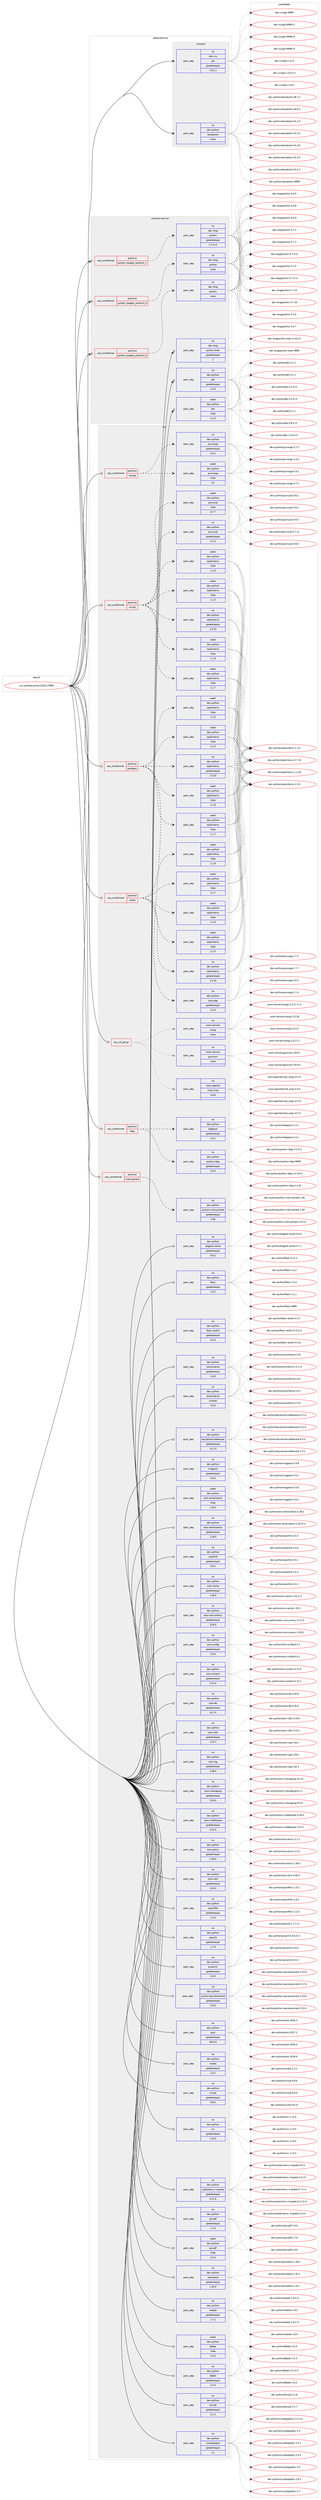 digraph prolog {

# *************
# Graph options
# *************

newrank=true;
concentrate=true;
compound=true;
graph [rankdir=LR,fontname=Helvetica,fontsize=10,ranksep=1.5];#, ranksep=2.5, nodesep=0.2];
edge  [arrowhead=vee];
node  [fontname=Helvetica,fontsize=10];

# **********
# The ebuild
# **********

subgraph cluster_leftcol {
color=gray;
rank=same;
label=<<i>ebuild</i>>;
id [label="sys-auth/keystone-2018.2.9999", color=red, width=4, href="../sys-auth/keystone-2018.2.9999.svg"];
}

# ****************
# The dependencies
# ****************

subgraph cluster_midcol {
color=gray;
label=<<i>dependencies</i>>;
subgraph cluster_compile {
fillcolor="#eeeeee";
style=filled;
label=<<i>compile</i>>;
subgraph pack652413 {
dependency879805 [label=<<TABLE BORDER="0" CELLBORDER="1" CELLSPACING="0" CELLPADDING="4" WIDTH="220"><TR><TD ROWSPAN="6" CELLPADDING="30">pack_dep</TD></TR><TR><TD WIDTH="110">no</TD></TR><TR><TD>dev-python</TD></TR><TR><TD>setuptools</TD></TR><TR><TD>none</TD></TR><TR><TD></TD></TR></TABLE>>, shape=none, color=blue];
}
id:e -> dependency879805:w [weight=20,style="solid",arrowhead="vee"];
subgraph pack652414 {
dependency879806 [label=<<TABLE BORDER="0" CELLBORDER="1" CELLSPACING="0" CELLPADDING="4" WIDTH="220"><TR><TD ROWSPAN="6" CELLPADDING="30">pack_dep</TD></TR><TR><TD WIDTH="110">no</TD></TR><TR><TD>dev-vcs</TD></TR><TR><TD>git</TD></TR><TR><TD>greaterequal</TD></TR><TR><TD>1.8.2.1</TD></TR></TABLE>>, shape=none, color=blue];
}
id:e -> dependency879806:w [weight=20,style="solid",arrowhead="vee"];
}
subgraph cluster_compileandrun {
fillcolor="#eeeeee";
style=filled;
label=<<i>compile and run</i>>;
subgraph cond211981 {
dependency879807 [label=<<TABLE BORDER="0" CELLBORDER="1" CELLSPACING="0" CELLPADDING="4"><TR><TD ROWSPAN="3" CELLPADDING="10">use_conditional</TD></TR><TR><TD>positive</TD></TR><TR><TD>python_targets_python2_7</TD></TR></TABLE>>, shape=none, color=red];
subgraph pack652415 {
dependency879808 [label=<<TABLE BORDER="0" CELLBORDER="1" CELLSPACING="0" CELLPADDING="4" WIDTH="220"><TR><TD ROWSPAN="6" CELLPADDING="30">pack_dep</TD></TR><TR><TD WIDTH="110">no</TD></TR><TR><TD>dev-lang</TD></TR><TR><TD>python</TD></TR><TR><TD>greaterequal</TD></TR><TR><TD>2.7.5-r2</TD></TR></TABLE>>, shape=none, color=blue];
}
dependency879807:e -> dependency879808:w [weight=20,style="dashed",arrowhead="vee"];
}
id:e -> dependency879807:w [weight=20,style="solid",arrowhead="odotvee"];
subgraph cond211982 {
dependency879809 [label=<<TABLE BORDER="0" CELLBORDER="1" CELLSPACING="0" CELLPADDING="4"><TR><TD ROWSPAN="3" CELLPADDING="10">use_conditional</TD></TR><TR><TD>positive</TD></TR><TR><TD>python_targets_python3_5</TD></TR></TABLE>>, shape=none, color=red];
subgraph pack652416 {
dependency879810 [label=<<TABLE BORDER="0" CELLBORDER="1" CELLSPACING="0" CELLPADDING="4" WIDTH="220"><TR><TD ROWSPAN="6" CELLPADDING="30">pack_dep</TD></TR><TR><TD WIDTH="110">no</TD></TR><TR><TD>dev-lang</TD></TR><TR><TD>python</TD></TR><TR><TD>none</TD></TR><TR><TD></TD></TR></TABLE>>, shape=none, color=blue];
}
dependency879809:e -> dependency879810:w [weight=20,style="dashed",arrowhead="vee"];
}
id:e -> dependency879809:w [weight=20,style="solid",arrowhead="odotvee"];
subgraph cond211983 {
dependency879811 [label=<<TABLE BORDER="0" CELLBORDER="1" CELLSPACING="0" CELLPADDING="4"><TR><TD ROWSPAN="3" CELLPADDING="10">use_conditional</TD></TR><TR><TD>positive</TD></TR><TR><TD>python_targets_python3_6</TD></TR></TABLE>>, shape=none, color=red];
subgraph pack652417 {
dependency879812 [label=<<TABLE BORDER="0" CELLBORDER="1" CELLSPACING="0" CELLPADDING="4" WIDTH="220"><TR><TD ROWSPAN="6" CELLPADDING="30">pack_dep</TD></TR><TR><TD WIDTH="110">no</TD></TR><TR><TD>dev-lang</TD></TR><TR><TD>python</TD></TR><TR><TD>none</TD></TR><TR><TD></TD></TR></TABLE>>, shape=none, color=blue];
}
dependency879811:e -> dependency879812:w [weight=20,style="dashed",arrowhead="vee"];
}
id:e -> dependency879811:w [weight=20,style="solid",arrowhead="odotvee"];
subgraph pack652418 {
dependency879813 [label=<<TABLE BORDER="0" CELLBORDER="1" CELLSPACING="0" CELLPADDING="4" WIDTH="220"><TR><TD ROWSPAN="6" CELLPADDING="30">pack_dep</TD></TR><TR><TD WIDTH="110">no</TD></TR><TR><TD>dev-lang</TD></TR><TR><TD>python-exec</TD></TR><TR><TD>greaterequal</TD></TR><TR><TD>2</TD></TR></TABLE>>, shape=none, color=blue];
}
id:e -> dependency879813:w [weight=20,style="solid",arrowhead="odotvee"];
subgraph pack652419 {
dependency879814 [label=<<TABLE BORDER="0" CELLBORDER="1" CELLSPACING="0" CELLPADDING="4" WIDTH="220"><TR><TD ROWSPAN="6" CELLPADDING="30">pack_dep</TD></TR><TR><TD WIDTH="110">no</TD></TR><TR><TD>dev-python</TD></TR><TR><TD>pbr</TD></TR><TR><TD>greaterequal</TD></TR><TR><TD>2.0.0</TD></TR></TABLE>>, shape=none, color=blue];
}
id:e -> dependency879814:w [weight=20,style="solid",arrowhead="odotvee"];
subgraph pack652420 {
dependency879815 [label=<<TABLE BORDER="0" CELLBORDER="1" CELLSPACING="0" CELLPADDING="4" WIDTH="220"><TR><TD ROWSPAN="6" CELLPADDING="30">pack_dep</TD></TR><TR><TD WIDTH="110">weak</TD></TR><TR><TD>dev-python</TD></TR><TR><TD>pbr</TD></TR><TR><TD>tilde</TD></TR><TR><TD>2.1.0</TD></TR></TABLE>>, shape=none, color=blue];
}
id:e -> dependency879815:w [weight=20,style="solid",arrowhead="odotvee"];
}
subgraph cluster_run {
fillcolor="#eeeeee";
style=filled;
label=<<i>run</i>>;
subgraph any14888 {
dependency879816 [label=<<TABLE BORDER="0" CELLBORDER="1" CELLSPACING="0" CELLPADDING="4"><TR><TD CELLPADDING="10">any_of_group</TD></TR></TABLE>>, shape=none, color=red];subgraph pack652421 {
dependency879817 [label=<<TABLE BORDER="0" CELLBORDER="1" CELLSPACING="0" CELLPADDING="4" WIDTH="220"><TR><TD ROWSPAN="6" CELLPADDING="30">pack_dep</TD></TR><TR><TD WIDTH="110">no</TD></TR><TR><TD>www-servers</TD></TR><TR><TD>uwsgi</TD></TR><TR><TD>none</TD></TR><TR><TD></TD></TR></TABLE>>, shape=none, color=blue];
}
dependency879816:e -> dependency879817:w [weight=20,style="dotted",arrowhead="oinv"];
subgraph pack652422 {
dependency879818 [label=<<TABLE BORDER="0" CELLBORDER="1" CELLSPACING="0" CELLPADDING="4" WIDTH="220"><TR><TD ROWSPAN="6" CELLPADDING="30">pack_dep</TD></TR><TR><TD WIDTH="110">no</TD></TR><TR><TD>www-apache</TD></TR><TR><TD>mod_wsgi</TD></TR><TR><TD>none</TD></TR><TR><TD></TD></TR></TABLE>>, shape=none, color=blue];
}
dependency879816:e -> dependency879818:w [weight=20,style="dotted",arrowhead="oinv"];
subgraph pack652423 {
dependency879819 [label=<<TABLE BORDER="0" CELLBORDER="1" CELLSPACING="0" CELLPADDING="4" WIDTH="220"><TR><TD ROWSPAN="6" CELLPADDING="30">pack_dep</TD></TR><TR><TD WIDTH="110">no</TD></TR><TR><TD>www-servers</TD></TR><TR><TD>gunicorn</TD></TR><TR><TD>none</TD></TR><TR><TD></TD></TR></TABLE>>, shape=none, color=blue];
}
dependency879816:e -> dependency879819:w [weight=20,style="dotted",arrowhead="oinv"];
}
id:e -> dependency879816:w [weight=20,style="solid",arrowhead="odot"];
subgraph cond211984 {
dependency879820 [label=<<TABLE BORDER="0" CELLBORDER="1" CELLSPACING="0" CELLPADDING="4"><TR><TD ROWSPAN="3" CELLPADDING="10">use_conditional</TD></TR><TR><TD>positive</TD></TR><TR><TD>ldap</TD></TR></TABLE>>, shape=none, color=red];
subgraph pack652424 {
dependency879821 [label=<<TABLE BORDER="0" CELLBORDER="1" CELLSPACING="0" CELLPADDING="4" WIDTH="220"><TR><TD ROWSPAN="6" CELLPADDING="30">pack_dep</TD></TR><TR><TD WIDTH="110">no</TD></TR><TR><TD>dev-python</TD></TR><TR><TD>python-ldap</TD></TR><TR><TD>greaterequal</TD></TR><TR><TD>3.0.0</TD></TR></TABLE>>, shape=none, color=blue];
}
dependency879820:e -> dependency879821:w [weight=20,style="dashed",arrowhead="vee"];
subgraph pack652425 {
dependency879822 [label=<<TABLE BORDER="0" CELLBORDER="1" CELLSPACING="0" CELLPADDING="4" WIDTH="220"><TR><TD ROWSPAN="6" CELLPADDING="30">pack_dep</TD></TR><TR><TD WIDTH="110">no</TD></TR><TR><TD>dev-python</TD></TR><TR><TD>ldappool</TD></TR><TR><TD>greaterequal</TD></TR><TR><TD>2.3.1</TD></TR></TABLE>>, shape=none, color=blue];
}
dependency879820:e -> dependency879822:w [weight=20,style="dashed",arrowhead="vee"];
}
id:e -> dependency879820:w [weight=20,style="solid",arrowhead="odot"];
subgraph cond211985 {
dependency879823 [label=<<TABLE BORDER="0" CELLBORDER="1" CELLSPACING="0" CELLPADDING="4"><TR><TD ROWSPAN="3" CELLPADDING="10">use_conditional</TD></TR><TR><TD>positive</TD></TR><TR><TD>memcached</TD></TR></TABLE>>, shape=none, color=red];
subgraph pack652426 {
dependency879824 [label=<<TABLE BORDER="0" CELLBORDER="1" CELLSPACING="0" CELLPADDING="4" WIDTH="220"><TR><TD ROWSPAN="6" CELLPADDING="30">pack_dep</TD></TR><TR><TD WIDTH="110">no</TD></TR><TR><TD>dev-python</TD></TR><TR><TD>python-memcached</TD></TR><TR><TD>greaterequal</TD></TR><TR><TD>1.56</TD></TR></TABLE>>, shape=none, color=blue];
}
dependency879823:e -> dependency879824:w [weight=20,style="dashed",arrowhead="vee"];
}
id:e -> dependency879823:w [weight=20,style="solid",arrowhead="odot"];
subgraph cond211986 {
dependency879825 [label=<<TABLE BORDER="0" CELLBORDER="1" CELLSPACING="0" CELLPADDING="4"><TR><TD ROWSPAN="3" CELLPADDING="10">use_conditional</TD></TR><TR><TD>positive</TD></TR><TR><TD>mongo</TD></TR></TABLE>>, shape=none, color=red];
subgraph pack652427 {
dependency879826 [label=<<TABLE BORDER="0" CELLBORDER="1" CELLSPACING="0" CELLPADDING="4" WIDTH="220"><TR><TD ROWSPAN="6" CELLPADDING="30">pack_dep</TD></TR><TR><TD WIDTH="110">no</TD></TR><TR><TD>dev-python</TD></TR><TR><TD>pymongo</TD></TR><TR><TD>greaterequal</TD></TR><TR><TD>3.0.2</TD></TR></TABLE>>, shape=none, color=blue];
}
dependency879825:e -> dependency879826:w [weight=20,style="dashed",arrowhead="vee"];
subgraph pack652428 {
dependency879827 [label=<<TABLE BORDER="0" CELLBORDER="1" CELLSPACING="0" CELLPADDING="4" WIDTH="220"><TR><TD ROWSPAN="6" CELLPADDING="30">pack_dep</TD></TR><TR><TD WIDTH="110">weak</TD></TR><TR><TD>dev-python</TD></TR><TR><TD>pymongo</TD></TR><TR><TD>tilde</TD></TR><TR><TD>3.1</TD></TR></TABLE>>, shape=none, color=blue];
}
dependency879825:e -> dependency879827:w [weight=20,style="dashed",arrowhead="vee"];
}
id:e -> dependency879825:w [weight=20,style="solid",arrowhead="odot"];
subgraph cond211987 {
dependency879828 [label=<<TABLE BORDER="0" CELLBORDER="1" CELLSPACING="0" CELLPADDING="4"><TR><TD ROWSPAN="3" CELLPADDING="10">use_conditional</TD></TR><TR><TD>positive</TD></TR><TR><TD>mysql</TD></TR></TABLE>>, shape=none, color=red];
subgraph pack652429 {
dependency879829 [label=<<TABLE BORDER="0" CELLBORDER="1" CELLSPACING="0" CELLPADDING="4" WIDTH="220"><TR><TD ROWSPAN="6" CELLPADDING="30">pack_dep</TD></TR><TR><TD WIDTH="110">no</TD></TR><TR><TD>dev-python</TD></TR><TR><TD>pymysql</TD></TR><TR><TD>greaterequal</TD></TR><TR><TD>0.7.6</TD></TR></TABLE>>, shape=none, color=blue];
}
dependency879828:e -> dependency879829:w [weight=20,style="dashed",arrowhead="vee"];
subgraph pack652430 {
dependency879830 [label=<<TABLE BORDER="0" CELLBORDER="1" CELLSPACING="0" CELLPADDING="4" WIDTH="220"><TR><TD ROWSPAN="6" CELLPADDING="30">pack_dep</TD></TR><TR><TD WIDTH="110">weak</TD></TR><TR><TD>dev-python</TD></TR><TR><TD>pymysql</TD></TR><TR><TD>tilde</TD></TR><TR><TD>0.7.7</TD></TR></TABLE>>, shape=none, color=blue];
}
dependency879828:e -> dependency879830:w [weight=20,style="dashed",arrowhead="vee"];
subgraph pack652431 {
dependency879831 [label=<<TABLE BORDER="0" CELLBORDER="1" CELLSPACING="0" CELLPADDING="4" WIDTH="220"><TR><TD ROWSPAN="6" CELLPADDING="30">pack_dep</TD></TR><TR><TD WIDTH="110">no</TD></TR><TR><TD>dev-python</TD></TR><TR><TD>sqlalchemy</TD></TR><TR><TD>greaterequal</TD></TR><TR><TD>1.0.10</TD></TR></TABLE>>, shape=none, color=blue];
}
dependency879828:e -> dependency879831:w [weight=20,style="dashed",arrowhead="vee"];
subgraph pack652432 {
dependency879832 [label=<<TABLE BORDER="0" CELLBORDER="1" CELLSPACING="0" CELLPADDING="4" WIDTH="220"><TR><TD ROWSPAN="6" CELLPADDING="30">pack_dep</TD></TR><TR><TD WIDTH="110">weak</TD></TR><TR><TD>dev-python</TD></TR><TR><TD>sqlalchemy</TD></TR><TR><TD>tilde</TD></TR><TR><TD>1.1.5</TD></TR></TABLE>>, shape=none, color=blue];
}
dependency879828:e -> dependency879832:w [weight=20,style="dashed",arrowhead="vee"];
subgraph pack652433 {
dependency879833 [label=<<TABLE BORDER="0" CELLBORDER="1" CELLSPACING="0" CELLPADDING="4" WIDTH="220"><TR><TD ROWSPAN="6" CELLPADDING="30">pack_dep</TD></TR><TR><TD WIDTH="110">weak</TD></TR><TR><TD>dev-python</TD></TR><TR><TD>sqlalchemy</TD></TR><TR><TD>tilde</TD></TR><TR><TD>1.1.6</TD></TR></TABLE>>, shape=none, color=blue];
}
dependency879828:e -> dependency879833:w [weight=20,style="dashed",arrowhead="vee"];
subgraph pack652434 {
dependency879834 [label=<<TABLE BORDER="0" CELLBORDER="1" CELLSPACING="0" CELLPADDING="4" WIDTH="220"><TR><TD ROWSPAN="6" CELLPADDING="30">pack_dep</TD></TR><TR><TD WIDTH="110">weak</TD></TR><TR><TD>dev-python</TD></TR><TR><TD>sqlalchemy</TD></TR><TR><TD>tilde</TD></TR><TR><TD>1.1.7</TD></TR></TABLE>>, shape=none, color=blue];
}
dependency879828:e -> dependency879834:w [weight=20,style="dashed",arrowhead="vee"];
subgraph pack652435 {
dependency879835 [label=<<TABLE BORDER="0" CELLBORDER="1" CELLSPACING="0" CELLPADDING="4" WIDTH="220"><TR><TD ROWSPAN="6" CELLPADDING="30">pack_dep</TD></TR><TR><TD WIDTH="110">weak</TD></TR><TR><TD>dev-python</TD></TR><TR><TD>sqlalchemy</TD></TR><TR><TD>tilde</TD></TR><TR><TD>1.1.8</TD></TR></TABLE>>, shape=none, color=blue];
}
dependency879828:e -> dependency879835:w [weight=20,style="dashed",arrowhead="vee"];
}
id:e -> dependency879828:w [weight=20,style="solid",arrowhead="odot"];
subgraph cond211988 {
dependency879836 [label=<<TABLE BORDER="0" CELLBORDER="1" CELLSPACING="0" CELLPADDING="4"><TR><TD ROWSPAN="3" CELLPADDING="10">use_conditional</TD></TR><TR><TD>positive</TD></TR><TR><TD>postgres</TD></TR></TABLE>>, shape=none, color=red];
subgraph pack652436 {
dependency879837 [label=<<TABLE BORDER="0" CELLBORDER="1" CELLSPACING="0" CELLPADDING="4" WIDTH="220"><TR><TD ROWSPAN="6" CELLPADDING="30">pack_dep</TD></TR><TR><TD WIDTH="110">no</TD></TR><TR><TD>dev-python</TD></TR><TR><TD>psycopg</TD></TR><TR><TD>greaterequal</TD></TR><TR><TD>2.5.0</TD></TR></TABLE>>, shape=none, color=blue];
}
dependency879836:e -> dependency879837:w [weight=20,style="dashed",arrowhead="vee"];
subgraph pack652437 {
dependency879838 [label=<<TABLE BORDER="0" CELLBORDER="1" CELLSPACING="0" CELLPADDING="4" WIDTH="220"><TR><TD ROWSPAN="6" CELLPADDING="30">pack_dep</TD></TR><TR><TD WIDTH="110">no</TD></TR><TR><TD>dev-python</TD></TR><TR><TD>sqlalchemy</TD></TR><TR><TD>greaterequal</TD></TR><TR><TD>1.0.10</TD></TR></TABLE>>, shape=none, color=blue];
}
dependency879836:e -> dependency879838:w [weight=20,style="dashed",arrowhead="vee"];
subgraph pack652438 {
dependency879839 [label=<<TABLE BORDER="0" CELLBORDER="1" CELLSPACING="0" CELLPADDING="4" WIDTH="220"><TR><TD ROWSPAN="6" CELLPADDING="30">pack_dep</TD></TR><TR><TD WIDTH="110">weak</TD></TR><TR><TD>dev-python</TD></TR><TR><TD>sqlalchemy</TD></TR><TR><TD>tilde</TD></TR><TR><TD>1.1.5</TD></TR></TABLE>>, shape=none, color=blue];
}
dependency879836:e -> dependency879839:w [weight=20,style="dashed",arrowhead="vee"];
subgraph pack652439 {
dependency879840 [label=<<TABLE BORDER="0" CELLBORDER="1" CELLSPACING="0" CELLPADDING="4" WIDTH="220"><TR><TD ROWSPAN="6" CELLPADDING="30">pack_dep</TD></TR><TR><TD WIDTH="110">weak</TD></TR><TR><TD>dev-python</TD></TR><TR><TD>sqlalchemy</TD></TR><TR><TD>tilde</TD></TR><TR><TD>1.1.6</TD></TR></TABLE>>, shape=none, color=blue];
}
dependency879836:e -> dependency879840:w [weight=20,style="dashed",arrowhead="vee"];
subgraph pack652440 {
dependency879841 [label=<<TABLE BORDER="0" CELLBORDER="1" CELLSPACING="0" CELLPADDING="4" WIDTH="220"><TR><TD ROWSPAN="6" CELLPADDING="30">pack_dep</TD></TR><TR><TD WIDTH="110">weak</TD></TR><TR><TD>dev-python</TD></TR><TR><TD>sqlalchemy</TD></TR><TR><TD>tilde</TD></TR><TR><TD>1.1.7</TD></TR></TABLE>>, shape=none, color=blue];
}
dependency879836:e -> dependency879841:w [weight=20,style="dashed",arrowhead="vee"];
subgraph pack652441 {
dependency879842 [label=<<TABLE BORDER="0" CELLBORDER="1" CELLSPACING="0" CELLPADDING="4" WIDTH="220"><TR><TD ROWSPAN="6" CELLPADDING="30">pack_dep</TD></TR><TR><TD WIDTH="110">weak</TD></TR><TR><TD>dev-python</TD></TR><TR><TD>sqlalchemy</TD></TR><TR><TD>tilde</TD></TR><TR><TD>1.1.8</TD></TR></TABLE>>, shape=none, color=blue];
}
dependency879836:e -> dependency879842:w [weight=20,style="dashed",arrowhead="vee"];
}
id:e -> dependency879836:w [weight=20,style="solid",arrowhead="odot"];
subgraph cond211989 {
dependency879843 [label=<<TABLE BORDER="0" CELLBORDER="1" CELLSPACING="0" CELLPADDING="4"><TR><TD ROWSPAN="3" CELLPADDING="10">use_conditional</TD></TR><TR><TD>positive</TD></TR><TR><TD>sqlite</TD></TR></TABLE>>, shape=none, color=red];
subgraph pack652442 {
dependency879844 [label=<<TABLE BORDER="0" CELLBORDER="1" CELLSPACING="0" CELLPADDING="4" WIDTH="220"><TR><TD ROWSPAN="6" CELLPADDING="30">pack_dep</TD></TR><TR><TD WIDTH="110">no</TD></TR><TR><TD>dev-python</TD></TR><TR><TD>sqlalchemy</TD></TR><TR><TD>greaterequal</TD></TR><TR><TD>1.0.10</TD></TR></TABLE>>, shape=none, color=blue];
}
dependency879843:e -> dependency879844:w [weight=20,style="dashed",arrowhead="vee"];
subgraph pack652443 {
dependency879845 [label=<<TABLE BORDER="0" CELLBORDER="1" CELLSPACING="0" CELLPADDING="4" WIDTH="220"><TR><TD ROWSPAN="6" CELLPADDING="30">pack_dep</TD></TR><TR><TD WIDTH="110">weak</TD></TR><TR><TD>dev-python</TD></TR><TR><TD>sqlalchemy</TD></TR><TR><TD>tilde</TD></TR><TR><TD>1.1.5</TD></TR></TABLE>>, shape=none, color=blue];
}
dependency879843:e -> dependency879845:w [weight=20,style="dashed",arrowhead="vee"];
subgraph pack652444 {
dependency879846 [label=<<TABLE BORDER="0" CELLBORDER="1" CELLSPACING="0" CELLPADDING="4" WIDTH="220"><TR><TD ROWSPAN="6" CELLPADDING="30">pack_dep</TD></TR><TR><TD WIDTH="110">weak</TD></TR><TR><TD>dev-python</TD></TR><TR><TD>sqlalchemy</TD></TR><TR><TD>tilde</TD></TR><TR><TD>1.1.6</TD></TR></TABLE>>, shape=none, color=blue];
}
dependency879843:e -> dependency879846:w [weight=20,style="dashed",arrowhead="vee"];
subgraph pack652445 {
dependency879847 [label=<<TABLE BORDER="0" CELLBORDER="1" CELLSPACING="0" CELLPADDING="4" WIDTH="220"><TR><TD ROWSPAN="6" CELLPADDING="30">pack_dep</TD></TR><TR><TD WIDTH="110">weak</TD></TR><TR><TD>dev-python</TD></TR><TR><TD>sqlalchemy</TD></TR><TR><TD>tilde</TD></TR><TR><TD>1.1.7</TD></TR></TABLE>>, shape=none, color=blue];
}
dependency879843:e -> dependency879847:w [weight=20,style="dashed",arrowhead="vee"];
subgraph pack652446 {
dependency879848 [label=<<TABLE BORDER="0" CELLBORDER="1" CELLSPACING="0" CELLPADDING="4" WIDTH="220"><TR><TD ROWSPAN="6" CELLPADDING="30">pack_dep</TD></TR><TR><TD WIDTH="110">weak</TD></TR><TR><TD>dev-python</TD></TR><TR><TD>sqlalchemy</TD></TR><TR><TD>tilde</TD></TR><TR><TD>1.1.8</TD></TR></TABLE>>, shape=none, color=blue];
}
dependency879843:e -> dependency879848:w [weight=20,style="dashed",arrowhead="vee"];
}
id:e -> dependency879843:w [weight=20,style="solid",arrowhead="odot"];
subgraph pack652447 {
dependency879849 [label=<<TABLE BORDER="0" CELLBORDER="1" CELLSPACING="0" CELLPADDING="4" WIDTH="220"><TR><TD ROWSPAN="6" CELLPADDING="30">pack_dep</TD></TR><TR><TD WIDTH="110">no</TD></TR><TR><TD>dev-python</TD></TR><TR><TD>Babel</TD></TR><TR><TD>greaterequal</TD></TR><TR><TD>2.3.4</TD></TR></TABLE>>, shape=none, color=blue];
}
id:e -> dependency879849:w [weight=20,style="solid",arrowhead="odot"];
subgraph pack652448 {
dependency879850 [label=<<TABLE BORDER="0" CELLBORDER="1" CELLSPACING="0" CELLPADDING="4" WIDTH="220"><TR><TD ROWSPAN="6" CELLPADDING="30">pack_dep</TD></TR><TR><TD WIDTH="110">no</TD></TR><TR><TD>dev-python</TD></TR><TR><TD>bcrypt</TD></TR><TR><TD>greaterequal</TD></TR><TR><TD>3.1.3</TD></TR></TABLE>>, shape=none, color=blue];
}
id:e -> dependency879850:w [weight=20,style="solid",arrowhead="odot"];
subgraph pack652449 {
dependency879851 [label=<<TABLE BORDER="0" CELLBORDER="1" CELLSPACING="0" CELLPADDING="4" WIDTH="220"><TR><TD ROWSPAN="6" CELLPADDING="30">pack_dep</TD></TR><TR><TD WIDTH="110">no</TD></TR><TR><TD>dev-python</TD></TR><TR><TD>cryptography</TD></TR><TR><TD>greaterequal</TD></TR><TR><TD>2.1</TD></TR></TABLE>>, shape=none, color=blue];
}
id:e -> dependency879851:w [weight=20,style="solid",arrowhead="odot"];
subgraph pack652450 {
dependency879852 [label=<<TABLE BORDER="0" CELLBORDER="1" CELLSPACING="0" CELLPADDING="4" WIDTH="220"><TR><TD ROWSPAN="6" CELLPADDING="30">pack_dep</TD></TR><TR><TD WIDTH="110">no</TD></TR><TR><TD>dev-python</TD></TR><TR><TD>dogpile-cache</TD></TR><TR><TD>greaterequal</TD></TR><TR><TD>0.6.2</TD></TR></TABLE>>, shape=none, color=blue];
}
id:e -> dependency879852:w [weight=20,style="solid",arrowhead="odot"];
subgraph pack652451 {
dependency879853 [label=<<TABLE BORDER="0" CELLBORDER="1" CELLSPACING="0" CELLPADDING="4" WIDTH="220"><TR><TD ROWSPAN="6" CELLPADDING="30">pack_dep</TD></TR><TR><TD WIDTH="110">no</TD></TR><TR><TD>dev-python</TD></TR><TR><TD>flask</TD></TR><TR><TD>greaterequal</TD></TR><TR><TD>1.0.2</TD></TR></TABLE>>, shape=none, color=blue];
}
id:e -> dependency879853:w [weight=20,style="solid",arrowhead="odot"];
subgraph pack652452 {
dependency879854 [label=<<TABLE BORDER="0" CELLBORDER="1" CELLSPACING="0" CELLPADDING="4" WIDTH="220"><TR><TD ROWSPAN="6" CELLPADDING="30">pack_dep</TD></TR><TR><TD WIDTH="110">no</TD></TR><TR><TD>dev-python</TD></TR><TR><TD>flask-restful</TD></TR><TR><TD>greaterequal</TD></TR><TR><TD>0.3.5</TD></TR></TABLE>>, shape=none, color=blue];
}
id:e -> dependency879854:w [weight=20,style="solid",arrowhead="odot"];
subgraph pack652453 {
dependency879855 [label=<<TABLE BORDER="0" CELLBORDER="1" CELLSPACING="0" CELLPADDING="4" WIDTH="220"><TR><TD ROWSPAN="6" CELLPADDING="30">pack_dep</TD></TR><TR><TD WIDTH="110">no</TD></TR><TR><TD>dev-python</TD></TR><TR><TD>jsonschema</TD></TR><TR><TD>greaterequal</TD></TR><TR><TD>2.6.0</TD></TR></TABLE>>, shape=none, color=blue];
}
id:e -> dependency879855:w [weight=20,style="solid",arrowhead="odot"];
subgraph pack652454 {
dependency879856 [label=<<TABLE BORDER="0" CELLBORDER="1" CELLSPACING="0" CELLPADDING="4" WIDTH="220"><TR><TD ROWSPAN="6" CELLPADDING="30">pack_dep</TD></TR><TR><TD WIDTH="110">no</TD></TR><TR><TD>dev-python</TD></TR><TR><TD>jsonschema</TD></TR><TR><TD>smaller</TD></TR><TR><TD>3.0.0</TD></TR></TABLE>>, shape=none, color=blue];
}
id:e -> dependency879856:w [weight=20,style="solid",arrowhead="odot"];
subgraph pack652455 {
dependency879857 [label=<<TABLE BORDER="0" CELLBORDER="1" CELLSPACING="0" CELLPADDING="4" WIDTH="220"><TR><TD ROWSPAN="6" CELLPADDING="30">pack_dep</TD></TR><TR><TD WIDTH="110">no</TD></TR><TR><TD>dev-python</TD></TR><TR><TD>keystonemiddleware</TD></TR><TR><TD>greaterequal</TD></TR><TR><TD>4.17.0</TD></TR></TABLE>>, shape=none, color=blue];
}
id:e -> dependency879857:w [weight=20,style="solid",arrowhead="odot"];
subgraph pack652456 {
dependency879858 [label=<<TABLE BORDER="0" CELLBORDER="1" CELLSPACING="0" CELLPADDING="4" WIDTH="220"><TR><TD ROWSPAN="6" CELLPADDING="30">pack_dep</TD></TR><TR><TD WIDTH="110">no</TD></TR><TR><TD>dev-python</TD></TR><TR><TD>msgpack</TD></TR><TR><TD>greaterequal</TD></TR><TR><TD>0.4.0</TD></TR></TABLE>>, shape=none, color=blue];
}
id:e -> dependency879858:w [weight=20,style="solid",arrowhead="odot"];
subgraph pack652457 {
dependency879859 [label=<<TABLE BORDER="0" CELLBORDER="1" CELLSPACING="0" CELLPADDING="4" WIDTH="220"><TR><TD ROWSPAN="6" CELLPADDING="30">pack_dep</TD></TR><TR><TD WIDTH="110">no</TD></TR><TR><TD>dev-python</TD></TR><TR><TD>oauthlib</TD></TR><TR><TD>greaterequal</TD></TR><TR><TD>0.6.2</TD></TR></TABLE>>, shape=none, color=blue];
}
id:e -> dependency879859:w [weight=20,style="solid",arrowhead="odot"];
subgraph pack652458 {
dependency879860 [label=<<TABLE BORDER="0" CELLBORDER="1" CELLSPACING="0" CELLPADDING="4" WIDTH="220"><TR><TD ROWSPAN="6" CELLPADDING="30">pack_dep</TD></TR><TR><TD WIDTH="110">no</TD></TR><TR><TD>dev-python</TD></TR><TR><TD>oslo-cache</TD></TR><TR><TD>greaterequal</TD></TR><TR><TD>1.26.0</TD></TR></TABLE>>, shape=none, color=blue];
}
id:e -> dependency879860:w [weight=20,style="solid",arrowhead="odot"];
subgraph pack652459 {
dependency879861 [label=<<TABLE BORDER="0" CELLBORDER="1" CELLSPACING="0" CELLPADDING="4" WIDTH="220"><TR><TD ROWSPAN="6" CELLPADDING="30">pack_dep</TD></TR><TR><TD WIDTH="110">no</TD></TR><TR><TD>dev-python</TD></TR><TR><TD>oslo-concurrency</TD></TR><TR><TD>greaterequal</TD></TR><TR><TD>3.26.0</TD></TR></TABLE>>, shape=none, color=blue];
}
id:e -> dependency879861:w [weight=20,style="solid",arrowhead="odot"];
subgraph pack652460 {
dependency879862 [label=<<TABLE BORDER="0" CELLBORDER="1" CELLSPACING="0" CELLPADDING="4" WIDTH="220"><TR><TD ROWSPAN="6" CELLPADDING="30">pack_dep</TD></TR><TR><TD WIDTH="110">no</TD></TR><TR><TD>dev-python</TD></TR><TR><TD>oslo-config</TD></TR><TR><TD>greaterequal</TD></TR><TR><TD>5.2.0</TD></TR></TABLE>>, shape=none, color=blue];
}
id:e -> dependency879862:w [weight=20,style="solid",arrowhead="odot"];
subgraph pack652461 {
dependency879863 [label=<<TABLE BORDER="0" CELLBORDER="1" CELLSPACING="0" CELLPADDING="4" WIDTH="220"><TR><TD ROWSPAN="6" CELLPADDING="30">pack_dep</TD></TR><TR><TD WIDTH="110">no</TD></TR><TR><TD>dev-python</TD></TR><TR><TD>oslo-context</TD></TR><TR><TD>greaterequal</TD></TR><TR><TD>2.21.0</TD></TR></TABLE>>, shape=none, color=blue];
}
id:e -> dependency879863:w [weight=20,style="solid",arrowhead="odot"];
subgraph pack652462 {
dependency879864 [label=<<TABLE BORDER="0" CELLBORDER="1" CELLSPACING="0" CELLPADDING="4" WIDTH="220"><TR><TD ROWSPAN="6" CELLPADDING="30">pack_dep</TD></TR><TR><TD WIDTH="110">no</TD></TR><TR><TD>dev-python</TD></TR><TR><TD>oslo-db</TD></TR><TR><TD>greaterequal</TD></TR><TR><TD>4.27.0</TD></TR></TABLE>>, shape=none, color=blue];
}
id:e -> dependency879864:w [weight=20,style="solid",arrowhead="odot"];
subgraph pack652463 {
dependency879865 [label=<<TABLE BORDER="0" CELLBORDER="1" CELLSPACING="0" CELLPADDING="4" WIDTH="220"><TR><TD ROWSPAN="6" CELLPADDING="30">pack_dep</TD></TR><TR><TD WIDTH="110">no</TD></TR><TR><TD>dev-python</TD></TR><TR><TD>oslo-i18n</TD></TR><TR><TD>greaterequal</TD></TR><TR><TD>3.15.3</TD></TR></TABLE>>, shape=none, color=blue];
}
id:e -> dependency879865:w [weight=20,style="solid",arrowhead="odot"];
subgraph pack652464 {
dependency879866 [label=<<TABLE BORDER="0" CELLBORDER="1" CELLSPACING="0" CELLPADDING="4" WIDTH="220"><TR><TD ROWSPAN="6" CELLPADDING="30">pack_dep</TD></TR><TR><TD WIDTH="110">no</TD></TR><TR><TD>dev-python</TD></TR><TR><TD>oslo-log</TD></TR><TR><TD>greaterequal</TD></TR><TR><TD>3.38.0</TD></TR></TABLE>>, shape=none, color=blue];
}
id:e -> dependency879866:w [weight=20,style="solid",arrowhead="odot"];
subgraph pack652465 {
dependency879867 [label=<<TABLE BORDER="0" CELLBORDER="1" CELLSPACING="0" CELLPADDING="4" WIDTH="220"><TR><TD ROWSPAN="6" CELLPADDING="30">pack_dep</TD></TR><TR><TD WIDTH="110">no</TD></TR><TR><TD>dev-python</TD></TR><TR><TD>oslo-messaging</TD></TR><TR><TD>greaterequal</TD></TR><TR><TD>5.29.0</TD></TR></TABLE>>, shape=none, color=blue];
}
id:e -> dependency879867:w [weight=20,style="solid",arrowhead="odot"];
subgraph pack652466 {
dependency879868 [label=<<TABLE BORDER="0" CELLBORDER="1" CELLSPACING="0" CELLPADDING="4" WIDTH="220"><TR><TD ROWSPAN="6" CELLPADDING="30">pack_dep</TD></TR><TR><TD WIDTH="110">no</TD></TR><TR><TD>dev-python</TD></TR><TR><TD>oslo-middleware</TD></TR><TR><TD>greaterequal</TD></TR><TR><TD>3.31.0</TD></TR></TABLE>>, shape=none, color=blue];
}
id:e -> dependency879868:w [weight=20,style="solid",arrowhead="odot"];
subgraph pack652467 {
dependency879869 [label=<<TABLE BORDER="0" CELLBORDER="1" CELLSPACING="0" CELLPADDING="4" WIDTH="220"><TR><TD ROWSPAN="6" CELLPADDING="30">pack_dep</TD></TR><TR><TD WIDTH="110">no</TD></TR><TR><TD>dev-python</TD></TR><TR><TD>oslo-policy</TD></TR><TR><TD>greaterequal</TD></TR><TR><TD>1.30.0</TD></TR></TABLE>>, shape=none, color=blue];
}
id:e -> dependency879869:w [weight=20,style="solid",arrowhead="odot"];
subgraph pack652468 {
dependency879870 [label=<<TABLE BORDER="0" CELLBORDER="1" CELLSPACING="0" CELLPADDING="4" WIDTH="220"><TR><TD ROWSPAN="6" CELLPADDING="30">pack_dep</TD></TR><TR><TD WIDTH="110">no</TD></TR><TR><TD>dev-python</TD></TR><TR><TD>oslo-serialization</TD></TR><TR><TD>greaterequal</TD></TR><TR><TD>1.18.0</TD></TR></TABLE>>, shape=none, color=blue];
}
id:e -> dependency879870:w [weight=20,style="solid",arrowhead="odot"];
subgraph pack652469 {
dependency879871 [label=<<TABLE BORDER="0" CELLBORDER="1" CELLSPACING="0" CELLPADDING="4" WIDTH="220"><TR><TD ROWSPAN="6" CELLPADDING="30">pack_dep</TD></TR><TR><TD WIDTH="110">no</TD></TR><TR><TD>dev-python</TD></TR><TR><TD>oslo-utils</TD></TR><TR><TD>greaterequal</TD></TR><TR><TD>3.33.0</TD></TR></TABLE>>, shape=none, color=blue];
}
id:e -> dependency879871:w [weight=20,style="solid",arrowhead="odot"];
subgraph pack652470 {
dependency879872 [label=<<TABLE BORDER="0" CELLBORDER="1" CELLSPACING="0" CELLPADDING="4" WIDTH="220"><TR><TD ROWSPAN="6" CELLPADDING="30">pack_dep</TD></TR><TR><TD WIDTH="110">no</TD></TR><TR><TD>dev-python</TD></TR><TR><TD>osprofiler</TD></TR><TR><TD>greaterequal</TD></TR><TR><TD>1.4.0</TD></TR></TABLE>>, shape=none, color=blue];
}
id:e -> dependency879872:w [weight=20,style="solid",arrowhead="odot"];
subgraph pack652471 {
dependency879873 [label=<<TABLE BORDER="0" CELLBORDER="1" CELLSPACING="0" CELLPADDING="4" WIDTH="220"><TR><TD ROWSPAN="6" CELLPADDING="30">pack_dep</TD></TR><TR><TD WIDTH="110">no</TD></TR><TR><TD>dev-python</TD></TR><TR><TD>passlib</TD></TR><TR><TD>greaterequal</TD></TR><TR><TD>1.7.0</TD></TR></TABLE>>, shape=none, color=blue];
}
id:e -> dependency879873:w [weight=20,style="solid",arrowhead="odot"];
subgraph pack652472 {
dependency879874 [label=<<TABLE BORDER="0" CELLBORDER="1" CELLSPACING="0" CELLPADDING="4" WIDTH="220"><TR><TD ROWSPAN="6" CELLPADDING="30">pack_dep</TD></TR><TR><TD WIDTH="110">no</TD></TR><TR><TD>dev-python</TD></TR><TR><TD>pycadf</TD></TR><TR><TD>greaterequal</TD></TR><TR><TD>1.1.0</TD></TR></TABLE>>, shape=none, color=blue];
}
id:e -> dependency879874:w [weight=20,style="solid",arrowhead="odot"];
subgraph pack652473 {
dependency879875 [label=<<TABLE BORDER="0" CELLBORDER="1" CELLSPACING="0" CELLPADDING="4" WIDTH="220"><TR><TD ROWSPAN="6" CELLPADDING="30">pack_dep</TD></TR><TR><TD WIDTH="110">no</TD></TR><TR><TD>dev-python</TD></TR><TR><TD>pysaml2</TD></TR><TR><TD>greaterequal</TD></TR><TR><TD>4.5.0</TD></TR></TABLE>>, shape=none, color=blue];
}
id:e -> dependency879875:w [weight=20,style="solid",arrowhead="odot"];
subgraph pack652474 {
dependency879876 [label=<<TABLE BORDER="0" CELLBORDER="1" CELLSPACING="0" CELLPADDING="4" WIDTH="220"><TR><TD ROWSPAN="6" CELLPADDING="30">pack_dep</TD></TR><TR><TD WIDTH="110">no</TD></TR><TR><TD>dev-python</TD></TR><TR><TD>python-keystoneclient</TD></TR><TR><TD>greaterequal</TD></TR><TR><TD>3.8.0</TD></TR></TABLE>>, shape=none, color=blue];
}
id:e -> dependency879876:w [weight=20,style="solid",arrowhead="odot"];
subgraph pack652475 {
dependency879877 [label=<<TABLE BORDER="0" CELLBORDER="1" CELLSPACING="0" CELLPADDING="4" WIDTH="220"><TR><TD ROWSPAN="6" CELLPADDING="30">pack_dep</TD></TR><TR><TD WIDTH="110">no</TD></TR><TR><TD>dev-python</TD></TR><TR><TD>pytz</TD></TR><TR><TD>greaterequal</TD></TR><TR><TD>2013.6</TD></TR></TABLE>>, shape=none, color=blue];
}
id:e -> dependency879877:w [weight=20,style="solid",arrowhead="odot"];
subgraph pack652476 {
dependency879878 [label=<<TABLE BORDER="0" CELLBORDER="1" CELLSPACING="0" CELLPADDING="4" WIDTH="220"><TR><TD ROWSPAN="6" CELLPADDING="30">pack_dep</TD></TR><TR><TD WIDTH="110">no</TD></TR><TR><TD>dev-python</TD></TR><TR><TD>routes</TD></TR><TR><TD>greaterequal</TD></TR><TR><TD>2.3.1</TD></TR></TABLE>>, shape=none, color=blue];
}
id:e -> dependency879878:w [weight=20,style="solid",arrowhead="odot"];
subgraph pack652477 {
dependency879879 [label=<<TABLE BORDER="0" CELLBORDER="1" CELLSPACING="0" CELLPADDING="4" WIDTH="220"><TR><TD ROWSPAN="6" CELLPADDING="30">pack_dep</TD></TR><TR><TD WIDTH="110">no</TD></TR><TR><TD>dev-python</TD></TR><TR><TD>scrypt</TD></TR><TR><TD>greaterequal</TD></TR><TR><TD>0.8.0</TD></TR></TABLE>>, shape=none, color=blue];
}
id:e -> dependency879879:w [weight=20,style="solid",arrowhead="odot"];
subgraph pack652478 {
dependency879880 [label=<<TABLE BORDER="0" CELLBORDER="1" CELLSPACING="0" CELLPADDING="4" WIDTH="220"><TR><TD ROWSPAN="6" CELLPADDING="30">pack_dep</TD></TR><TR><TD WIDTH="110">no</TD></TR><TR><TD>dev-python</TD></TR><TR><TD>six</TD></TR><TR><TD>greaterequal</TD></TR><TR><TD>1.10.0</TD></TR></TABLE>>, shape=none, color=blue];
}
id:e -> dependency879880:w [weight=20,style="solid",arrowhead="odot"];
subgraph pack652479 {
dependency879881 [label=<<TABLE BORDER="0" CELLBORDER="1" CELLSPACING="0" CELLPADDING="4" WIDTH="220"><TR><TD ROWSPAN="6" CELLPADDING="30">pack_dep</TD></TR><TR><TD WIDTH="110">no</TD></TR><TR><TD>dev-python</TD></TR><TR><TD>sqlalchemy-migrate</TD></TR><TR><TD>greaterequal</TD></TR><TR><TD>0.11.0</TD></TR></TABLE>>, shape=none, color=blue];
}
id:e -> dependency879881:w [weight=20,style="solid",arrowhead="odot"];
subgraph pack652480 {
dependency879882 [label=<<TABLE BORDER="0" CELLBORDER="1" CELLSPACING="0" CELLPADDING="4" WIDTH="220"><TR><TD ROWSPAN="6" CELLPADDING="30">pack_dep</TD></TR><TR><TD WIDTH="110">no</TD></TR><TR><TD>dev-python</TD></TR><TR><TD>stevedore</TD></TR><TR><TD>greaterequal</TD></TR><TR><TD>1.20.0</TD></TR></TABLE>>, shape=none, color=blue];
}
id:e -> dependency879882:w [weight=20,style="solid",arrowhead="odot"];
subgraph pack652481 {
dependency879883 [label=<<TABLE BORDER="0" CELLBORDER="1" CELLSPACING="0" CELLPADDING="4" WIDTH="220"><TR><TD ROWSPAN="6" CELLPADDING="30">pack_dep</TD></TR><TR><TD WIDTH="110">no</TD></TR><TR><TD>dev-python</TD></TR><TR><TD>webob</TD></TR><TR><TD>greaterequal</TD></TR><TR><TD>1.7.1</TD></TR></TABLE>>, shape=none, color=blue];
}
id:e -> dependency879883:w [weight=20,style="solid",arrowhead="odot"];
subgraph pack652482 {
dependency879884 [label=<<TABLE BORDER="0" CELLBORDER="1" CELLSPACING="0" CELLPADDING="4" WIDTH="220"><TR><TD ROWSPAN="6" CELLPADDING="30">pack_dep</TD></TR><TR><TD WIDTH="110">weak</TD></TR><TR><TD>dev-python</TD></TR><TR><TD>Babel</TD></TR><TR><TD>tilde</TD></TR><TR><TD>2.4.0</TD></TR></TABLE>>, shape=none, color=blue];
}
id:e -> dependency879884:w [weight=20,style="solid",arrowhead="odot"];
subgraph pack652483 {
dependency879885 [label=<<TABLE BORDER="0" CELLBORDER="1" CELLSPACING="0" CELLPADDING="4" WIDTH="220"><TR><TD ROWSPAN="6" CELLPADDING="30">pack_dep</TD></TR><TR><TD WIDTH="110">weak</TD></TR><TR><TD>dev-python</TD></TR><TR><TD>oslo-serialization</TD></TR><TR><TD>tilde</TD></TR><TR><TD>1.19.1</TD></TR></TABLE>>, shape=none, color=blue];
}
id:e -> dependency879885:w [weight=20,style="solid",arrowhead="odot"];
subgraph pack652484 {
dependency879886 [label=<<TABLE BORDER="0" CELLBORDER="1" CELLSPACING="0" CELLPADDING="4" WIDTH="220"><TR><TD ROWSPAN="6" CELLPADDING="30">pack_dep</TD></TR><TR><TD WIDTH="110">weak</TD></TR><TR><TD>dev-python</TD></TR><TR><TD>pycadf</TD></TR><TR><TD>tilde</TD></TR><TR><TD>2.0.0</TD></TR></TABLE>>, shape=none, color=blue];
}
id:e -> dependency879886:w [weight=20,style="solid",arrowhead="odot"];
}
}

# **************
# The candidates
# **************

subgraph cluster_choices {
rank=same;
color=gray;
label=<<i>candidates</i>>;

subgraph choice652413 {
color=black;
nodesep=1;
choice100101118451121211161041111104711510111611711211611111110811545515446554650 [label="dev-python/setuptools-36.7.2", color=red, width=4,href="../dev-python/setuptools-36.7.2.svg"];
choice100101118451121211161041111104711510111611711211611111110811545524846544651 [label="dev-python/setuptools-40.6.3", color=red, width=4,href="../dev-python/setuptools-40.6.3.svg"];
choice100101118451121211161041111104711510111611711211611111110811545524946494648 [label="dev-python/setuptools-41.1.0", color=red, width=4,href="../dev-python/setuptools-41.1.0.svg"];
choice100101118451121211161041111104711510111611711211611111110811545524946504648 [label="dev-python/setuptools-41.2.0", color=red, width=4,href="../dev-python/setuptools-41.2.0.svg"];
choice100101118451121211161041111104711510111611711211611111110811545524946524648 [label="dev-python/setuptools-41.4.0", color=red, width=4,href="../dev-python/setuptools-41.4.0.svg"];
choice100101118451121211161041111104711510111611711211611111110811545524946534648 [label="dev-python/setuptools-41.5.0", color=red, width=4,href="../dev-python/setuptools-41.5.0.svg"];
choice100101118451121211161041111104711510111611711211611111110811545524946534649 [label="dev-python/setuptools-41.5.1", color=red, width=4,href="../dev-python/setuptools-41.5.1.svg"];
choice10010111845112121116104111110471151011161171121161111111081154557575757 [label="dev-python/setuptools-9999", color=red, width=4,href="../dev-python/setuptools-9999.svg"];
dependency879805:e -> choice100101118451121211161041111104711510111611711211611111110811545515446554650:w [style=dotted,weight="100"];
dependency879805:e -> choice100101118451121211161041111104711510111611711211611111110811545524846544651:w [style=dotted,weight="100"];
dependency879805:e -> choice100101118451121211161041111104711510111611711211611111110811545524946494648:w [style=dotted,weight="100"];
dependency879805:e -> choice100101118451121211161041111104711510111611711211611111110811545524946504648:w [style=dotted,weight="100"];
dependency879805:e -> choice100101118451121211161041111104711510111611711211611111110811545524946524648:w [style=dotted,weight="100"];
dependency879805:e -> choice100101118451121211161041111104711510111611711211611111110811545524946534648:w [style=dotted,weight="100"];
dependency879805:e -> choice100101118451121211161041111104711510111611711211611111110811545524946534649:w [style=dotted,weight="100"];
dependency879805:e -> choice10010111845112121116104111110471151011161171121161111111081154557575757:w [style=dotted,weight="100"];
}
subgraph choice652414 {
color=black;
nodesep=1;
choice10010111845118991154710310511645504650494648 [label="dev-vcs/git-2.21.0", color=red, width=4,href="../dev-vcs/git-2.21.0.svg"];
choice100101118451189911547103105116455046505146484511449 [label="dev-vcs/git-2.23.0-r1", color=red, width=4,href="../dev-vcs/git-2.23.0-r1.svg"];
choice10010111845118991154710310511645504650524648 [label="dev-vcs/git-2.24.0", color=red, width=4,href="../dev-vcs/git-2.24.0.svg"];
choice1001011184511899115471031051164557575757 [label="dev-vcs/git-9999", color=red, width=4,href="../dev-vcs/git-9999.svg"];
choice10010111845118991154710310511645575757574511449 [label="dev-vcs/git-9999-r1", color=red, width=4,href="../dev-vcs/git-9999-r1.svg"];
choice10010111845118991154710310511645575757574511450 [label="dev-vcs/git-9999-r2", color=red, width=4,href="../dev-vcs/git-9999-r2.svg"];
choice10010111845118991154710310511645575757574511451 [label="dev-vcs/git-9999-r3", color=red, width=4,href="../dev-vcs/git-9999-r3.svg"];
dependency879806:e -> choice10010111845118991154710310511645504650494648:w [style=dotted,weight="100"];
dependency879806:e -> choice100101118451189911547103105116455046505146484511449:w [style=dotted,weight="100"];
dependency879806:e -> choice10010111845118991154710310511645504650524648:w [style=dotted,weight="100"];
dependency879806:e -> choice1001011184511899115471031051164557575757:w [style=dotted,weight="100"];
dependency879806:e -> choice10010111845118991154710310511645575757574511449:w [style=dotted,weight="100"];
dependency879806:e -> choice10010111845118991154710310511645575757574511450:w [style=dotted,weight="100"];
dependency879806:e -> choice10010111845118991154710310511645575757574511451:w [style=dotted,weight="100"];
}
subgraph choice652415 {
color=black;
nodesep=1;
choice10010111845108971101034711212111610411111045504655464953 [label="dev-lang/python-2.7.15", color=red, width=4,href="../dev-lang/python-2.7.15.svg"];
choice10010111845108971101034711212111610411111045504655464954 [label="dev-lang/python-2.7.16", color=red, width=4,href="../dev-lang/python-2.7.16.svg"];
choice100101118451089711010347112121116104111110455146534653 [label="dev-lang/python-3.5.5", color=red, width=4,href="../dev-lang/python-3.5.5.svg"];
choice100101118451089711010347112121116104111110455146534655 [label="dev-lang/python-3.5.7", color=red, width=4,href="../dev-lang/python-3.5.7.svg"];
choice100101118451089711010347112121116104111110455146544653 [label="dev-lang/python-3.6.5", color=red, width=4,href="../dev-lang/python-3.6.5.svg"];
choice100101118451089711010347112121116104111110455146544656 [label="dev-lang/python-3.6.8", color=red, width=4,href="../dev-lang/python-3.6.8.svg"];
choice100101118451089711010347112121116104111110455146544657 [label="dev-lang/python-3.6.9", color=red, width=4,href="../dev-lang/python-3.6.9.svg"];
choice100101118451089711010347112121116104111110455146554650 [label="dev-lang/python-3.7.2", color=red, width=4,href="../dev-lang/python-3.7.2.svg"];
choice100101118451089711010347112121116104111110455146554651 [label="dev-lang/python-3.7.3", color=red, width=4,href="../dev-lang/python-3.7.3.svg"];
choice1001011184510897110103471121211161041111104551465546524511449 [label="dev-lang/python-3.7.4-r1", color=red, width=4,href="../dev-lang/python-3.7.4-r1.svg"];
choice100101118451089711010347112121116104111110455146554653 [label="dev-lang/python-3.7.5", color=red, width=4,href="../dev-lang/python-3.7.5.svg"];
choice1001011184510897110103471121211161041111104551465546534511449 [label="dev-lang/python-3.7.5-r1", color=red, width=4,href="../dev-lang/python-3.7.5-r1.svg"];
dependency879808:e -> choice10010111845108971101034711212111610411111045504655464953:w [style=dotted,weight="100"];
dependency879808:e -> choice10010111845108971101034711212111610411111045504655464954:w [style=dotted,weight="100"];
dependency879808:e -> choice100101118451089711010347112121116104111110455146534653:w [style=dotted,weight="100"];
dependency879808:e -> choice100101118451089711010347112121116104111110455146534655:w [style=dotted,weight="100"];
dependency879808:e -> choice100101118451089711010347112121116104111110455146544653:w [style=dotted,weight="100"];
dependency879808:e -> choice100101118451089711010347112121116104111110455146544656:w [style=dotted,weight="100"];
dependency879808:e -> choice100101118451089711010347112121116104111110455146544657:w [style=dotted,weight="100"];
dependency879808:e -> choice100101118451089711010347112121116104111110455146554650:w [style=dotted,weight="100"];
dependency879808:e -> choice100101118451089711010347112121116104111110455146554651:w [style=dotted,weight="100"];
dependency879808:e -> choice1001011184510897110103471121211161041111104551465546524511449:w [style=dotted,weight="100"];
dependency879808:e -> choice100101118451089711010347112121116104111110455146554653:w [style=dotted,weight="100"];
dependency879808:e -> choice1001011184510897110103471121211161041111104551465546534511449:w [style=dotted,weight="100"];
}
subgraph choice652416 {
color=black;
nodesep=1;
choice10010111845108971101034711212111610411111045504655464953 [label="dev-lang/python-2.7.15", color=red, width=4,href="../dev-lang/python-2.7.15.svg"];
choice10010111845108971101034711212111610411111045504655464954 [label="dev-lang/python-2.7.16", color=red, width=4,href="../dev-lang/python-2.7.16.svg"];
choice100101118451089711010347112121116104111110455146534653 [label="dev-lang/python-3.5.5", color=red, width=4,href="../dev-lang/python-3.5.5.svg"];
choice100101118451089711010347112121116104111110455146534655 [label="dev-lang/python-3.5.7", color=red, width=4,href="../dev-lang/python-3.5.7.svg"];
choice100101118451089711010347112121116104111110455146544653 [label="dev-lang/python-3.6.5", color=red, width=4,href="../dev-lang/python-3.6.5.svg"];
choice100101118451089711010347112121116104111110455146544656 [label="dev-lang/python-3.6.8", color=red, width=4,href="../dev-lang/python-3.6.8.svg"];
choice100101118451089711010347112121116104111110455146544657 [label="dev-lang/python-3.6.9", color=red, width=4,href="../dev-lang/python-3.6.9.svg"];
choice100101118451089711010347112121116104111110455146554650 [label="dev-lang/python-3.7.2", color=red, width=4,href="../dev-lang/python-3.7.2.svg"];
choice100101118451089711010347112121116104111110455146554651 [label="dev-lang/python-3.7.3", color=red, width=4,href="../dev-lang/python-3.7.3.svg"];
choice1001011184510897110103471121211161041111104551465546524511449 [label="dev-lang/python-3.7.4-r1", color=red, width=4,href="../dev-lang/python-3.7.4-r1.svg"];
choice100101118451089711010347112121116104111110455146554653 [label="dev-lang/python-3.7.5", color=red, width=4,href="../dev-lang/python-3.7.5.svg"];
choice1001011184510897110103471121211161041111104551465546534511449 [label="dev-lang/python-3.7.5-r1", color=red, width=4,href="../dev-lang/python-3.7.5-r1.svg"];
dependency879810:e -> choice10010111845108971101034711212111610411111045504655464953:w [style=dotted,weight="100"];
dependency879810:e -> choice10010111845108971101034711212111610411111045504655464954:w [style=dotted,weight="100"];
dependency879810:e -> choice100101118451089711010347112121116104111110455146534653:w [style=dotted,weight="100"];
dependency879810:e -> choice100101118451089711010347112121116104111110455146534655:w [style=dotted,weight="100"];
dependency879810:e -> choice100101118451089711010347112121116104111110455146544653:w [style=dotted,weight="100"];
dependency879810:e -> choice100101118451089711010347112121116104111110455146544656:w [style=dotted,weight="100"];
dependency879810:e -> choice100101118451089711010347112121116104111110455146544657:w [style=dotted,weight="100"];
dependency879810:e -> choice100101118451089711010347112121116104111110455146554650:w [style=dotted,weight="100"];
dependency879810:e -> choice100101118451089711010347112121116104111110455146554651:w [style=dotted,weight="100"];
dependency879810:e -> choice1001011184510897110103471121211161041111104551465546524511449:w [style=dotted,weight="100"];
dependency879810:e -> choice100101118451089711010347112121116104111110455146554653:w [style=dotted,weight="100"];
dependency879810:e -> choice1001011184510897110103471121211161041111104551465546534511449:w [style=dotted,weight="100"];
}
subgraph choice652417 {
color=black;
nodesep=1;
choice10010111845108971101034711212111610411111045504655464953 [label="dev-lang/python-2.7.15", color=red, width=4,href="../dev-lang/python-2.7.15.svg"];
choice10010111845108971101034711212111610411111045504655464954 [label="dev-lang/python-2.7.16", color=red, width=4,href="../dev-lang/python-2.7.16.svg"];
choice100101118451089711010347112121116104111110455146534653 [label="dev-lang/python-3.5.5", color=red, width=4,href="../dev-lang/python-3.5.5.svg"];
choice100101118451089711010347112121116104111110455146534655 [label="dev-lang/python-3.5.7", color=red, width=4,href="../dev-lang/python-3.5.7.svg"];
choice100101118451089711010347112121116104111110455146544653 [label="dev-lang/python-3.6.5", color=red, width=4,href="../dev-lang/python-3.6.5.svg"];
choice100101118451089711010347112121116104111110455146544656 [label="dev-lang/python-3.6.8", color=red, width=4,href="../dev-lang/python-3.6.8.svg"];
choice100101118451089711010347112121116104111110455146544657 [label="dev-lang/python-3.6.9", color=red, width=4,href="../dev-lang/python-3.6.9.svg"];
choice100101118451089711010347112121116104111110455146554650 [label="dev-lang/python-3.7.2", color=red, width=4,href="../dev-lang/python-3.7.2.svg"];
choice100101118451089711010347112121116104111110455146554651 [label="dev-lang/python-3.7.3", color=red, width=4,href="../dev-lang/python-3.7.3.svg"];
choice1001011184510897110103471121211161041111104551465546524511449 [label="dev-lang/python-3.7.4-r1", color=red, width=4,href="../dev-lang/python-3.7.4-r1.svg"];
choice100101118451089711010347112121116104111110455146554653 [label="dev-lang/python-3.7.5", color=red, width=4,href="../dev-lang/python-3.7.5.svg"];
choice1001011184510897110103471121211161041111104551465546534511449 [label="dev-lang/python-3.7.5-r1", color=red, width=4,href="../dev-lang/python-3.7.5-r1.svg"];
dependency879812:e -> choice10010111845108971101034711212111610411111045504655464953:w [style=dotted,weight="100"];
dependency879812:e -> choice10010111845108971101034711212111610411111045504655464954:w [style=dotted,weight="100"];
dependency879812:e -> choice100101118451089711010347112121116104111110455146534653:w [style=dotted,weight="100"];
dependency879812:e -> choice100101118451089711010347112121116104111110455146534655:w [style=dotted,weight="100"];
dependency879812:e -> choice100101118451089711010347112121116104111110455146544653:w [style=dotted,weight="100"];
dependency879812:e -> choice100101118451089711010347112121116104111110455146544656:w [style=dotted,weight="100"];
dependency879812:e -> choice100101118451089711010347112121116104111110455146544657:w [style=dotted,weight="100"];
dependency879812:e -> choice100101118451089711010347112121116104111110455146554650:w [style=dotted,weight="100"];
dependency879812:e -> choice100101118451089711010347112121116104111110455146554651:w [style=dotted,weight="100"];
dependency879812:e -> choice1001011184510897110103471121211161041111104551465546524511449:w [style=dotted,weight="100"];
dependency879812:e -> choice100101118451089711010347112121116104111110455146554653:w [style=dotted,weight="100"];
dependency879812:e -> choice1001011184510897110103471121211161041111104551465546534511449:w [style=dotted,weight="100"];
}
subgraph choice652418 {
color=black;
nodesep=1;
choice10010111845108971101034711212111610411111045101120101994550465246544511449 [label="dev-lang/python-exec-2.4.6-r1", color=red, width=4,href="../dev-lang/python-exec-2.4.6-r1.svg"];
choice10010111845108971101034711212111610411111045101120101994557575757 [label="dev-lang/python-exec-9999", color=red, width=4,href="../dev-lang/python-exec-9999.svg"];
dependency879813:e -> choice10010111845108971101034711212111610411111045101120101994550465246544511449:w [style=dotted,weight="100"];
dependency879813:e -> choice10010111845108971101034711212111610411111045101120101994557575757:w [style=dotted,weight="100"];
}
subgraph choice652419 {
color=black;
nodesep=1;
choice1001011184511212111610411111047112981144548465646504511449 [label="dev-python/pbr-0.8.2-r1", color=red, width=4,href="../dev-python/pbr-0.8.2-r1.svg"];
choice100101118451121211161041111104711298114454946494846484511449 [label="dev-python/pbr-1.10.0-r1", color=red, width=4,href="../dev-python/pbr-1.10.0-r1.svg"];
choice100101118451121211161041111104711298114455146494649 [label="dev-python/pbr-3.1.1", color=red, width=4,href="../dev-python/pbr-3.1.1.svg"];
choice100101118451121211161041111104711298114455246494649 [label="dev-python/pbr-4.1.1", color=red, width=4,href="../dev-python/pbr-4.1.1.svg"];
choice1001011184511212111610411111047112981144552465046484511449 [label="dev-python/pbr-4.2.0-r1", color=red, width=4,href="../dev-python/pbr-4.2.0-r1.svg"];
choice1001011184511212111610411111047112981144552465046484511450 [label="dev-python/pbr-4.2.0-r2", color=red, width=4,href="../dev-python/pbr-4.2.0-r2.svg"];
choice100101118451121211161041111104711298114455346494649 [label="dev-python/pbr-5.1.1", color=red, width=4,href="../dev-python/pbr-5.1.1.svg"];
dependency879814:e -> choice1001011184511212111610411111047112981144548465646504511449:w [style=dotted,weight="100"];
dependency879814:e -> choice100101118451121211161041111104711298114454946494846484511449:w [style=dotted,weight="100"];
dependency879814:e -> choice100101118451121211161041111104711298114455146494649:w [style=dotted,weight="100"];
dependency879814:e -> choice100101118451121211161041111104711298114455246494649:w [style=dotted,weight="100"];
dependency879814:e -> choice1001011184511212111610411111047112981144552465046484511449:w [style=dotted,weight="100"];
dependency879814:e -> choice1001011184511212111610411111047112981144552465046484511450:w [style=dotted,weight="100"];
dependency879814:e -> choice100101118451121211161041111104711298114455346494649:w [style=dotted,weight="100"];
}
subgraph choice652420 {
color=black;
nodesep=1;
choice1001011184511212111610411111047112981144548465646504511449 [label="dev-python/pbr-0.8.2-r1", color=red, width=4,href="../dev-python/pbr-0.8.2-r1.svg"];
choice100101118451121211161041111104711298114454946494846484511449 [label="dev-python/pbr-1.10.0-r1", color=red, width=4,href="../dev-python/pbr-1.10.0-r1.svg"];
choice100101118451121211161041111104711298114455146494649 [label="dev-python/pbr-3.1.1", color=red, width=4,href="../dev-python/pbr-3.1.1.svg"];
choice100101118451121211161041111104711298114455246494649 [label="dev-python/pbr-4.1.1", color=red, width=4,href="../dev-python/pbr-4.1.1.svg"];
choice1001011184511212111610411111047112981144552465046484511449 [label="dev-python/pbr-4.2.0-r1", color=red, width=4,href="../dev-python/pbr-4.2.0-r1.svg"];
choice1001011184511212111610411111047112981144552465046484511450 [label="dev-python/pbr-4.2.0-r2", color=red, width=4,href="../dev-python/pbr-4.2.0-r2.svg"];
choice100101118451121211161041111104711298114455346494649 [label="dev-python/pbr-5.1.1", color=red, width=4,href="../dev-python/pbr-5.1.1.svg"];
dependency879815:e -> choice1001011184511212111610411111047112981144548465646504511449:w [style=dotted,weight="100"];
dependency879815:e -> choice100101118451121211161041111104711298114454946494846484511449:w [style=dotted,weight="100"];
dependency879815:e -> choice100101118451121211161041111104711298114455146494649:w [style=dotted,weight="100"];
dependency879815:e -> choice100101118451121211161041111104711298114455246494649:w [style=dotted,weight="100"];
dependency879815:e -> choice1001011184511212111610411111047112981144552465046484511449:w [style=dotted,weight="100"];
dependency879815:e -> choice1001011184511212111610411111047112981144552465046484511450:w [style=dotted,weight="100"];
dependency879815:e -> choice100101118451121211161041111104711298114455346494649:w [style=dotted,weight="100"];
}
subgraph choice652421 {
color=black;
nodesep=1;
choice119119119451151011141181011141154711711911510310545504648464955 [label="www-servers/uwsgi-2.0.17", color=red, width=4,href="../www-servers/uwsgi-2.0.17.svg"];
choice1191191194511510111411810111411547117119115103105455046484649554649 [label="www-servers/uwsgi-2.0.17.1", color=red, width=4,href="../www-servers/uwsgi-2.0.17.1.svg"];
choice11911911945115101114118101114115471171191151031054550464846495546494511449 [label="www-servers/uwsgi-2.0.17.1-r1", color=red, width=4,href="../www-servers/uwsgi-2.0.17.1-r1.svg"];
choice119119119451151011141181011141154711711911510310545504648464956 [label="www-servers/uwsgi-2.0.18", color=red, width=4,href="../www-servers/uwsgi-2.0.18.svg"];
dependency879817:e -> choice119119119451151011141181011141154711711911510310545504648464955:w [style=dotted,weight="100"];
dependency879817:e -> choice1191191194511510111411810111411547117119115103105455046484649554649:w [style=dotted,weight="100"];
dependency879817:e -> choice11911911945115101114118101114115471171191151031054550464846495546494511449:w [style=dotted,weight="100"];
dependency879817:e -> choice119119119451151011141181011141154711711911510310545504648464956:w [style=dotted,weight="100"];
}
subgraph choice652422 {
color=black;
nodesep=1;
choice11911911945971129799104101471091111009511911510310545524653464951 [label="www-apache/mod_wsgi-4.5.13", color=red, width=4,href="../www-apache/mod_wsgi-4.5.13.svg"];
choice11911911945971129799104101471091111009511911510310545524653464955 [label="www-apache/mod_wsgi-4.5.17", color=red, width=4,href="../www-apache/mod_wsgi-4.5.17.svg"];
choice11911911945971129799104101471091111009511911510310545524653465049 [label="www-apache/mod_wsgi-4.5.21", color=red, width=4,href="../www-apache/mod_wsgi-4.5.21.svg"];
choice119119119459711297991041014710911110095119115103105455246544653 [label="www-apache/mod_wsgi-4.6.5", color=red, width=4,href="../www-apache/mod_wsgi-4.6.5.svg"];
dependency879818:e -> choice11911911945971129799104101471091111009511911510310545524653464951:w [style=dotted,weight="100"];
dependency879818:e -> choice11911911945971129799104101471091111009511911510310545524653464955:w [style=dotted,weight="100"];
dependency879818:e -> choice11911911945971129799104101471091111009511911510310545524653465049:w [style=dotted,weight="100"];
dependency879818:e -> choice119119119459711297991041014710911110095119115103105455246544653:w [style=dotted,weight="100"];
}
subgraph choice652423 {
color=black;
nodesep=1;
choice11911911945115101114118101114115471031171101059911111411045495746564649 [label="www-servers/gunicorn-19.8.1", color=red, width=4,href="../www-servers/gunicorn-19.8.1.svg"];
choice11911911945115101114118101114115471031171101059911111411045495746574648 [label="www-servers/gunicorn-19.9.0", color=red, width=4,href="../www-servers/gunicorn-19.9.0.svg"];
dependency879819:e -> choice11911911945115101114118101114115471031171101059911111411045495746564649:w [style=dotted,weight="100"];
dependency879819:e -> choice11911911945115101114118101114115471031171101059911111411045495746574648:w [style=dotted,weight="100"];
}
subgraph choice652424 {
color=black;
nodesep=1;
choice10010111845112121116104111110471121211161041111104510810097112455046524649574511449 [label="dev-python/python-ldap-2.4.19-r1", color=red, width=4,href="../dev-python/python-ldap-2.4.19-r1.svg"];
choice1001011184511212111610411111047112121116104111110451081009711245504652465150 [label="dev-python/python-ldap-2.4.32", color=red, width=4,href="../dev-python/python-ldap-2.4.32.svg"];
choice100101118451121211161041111104711212111610411111045108100971124551464946484511449 [label="dev-python/python-ldap-3.1.0-r1", color=red, width=4,href="../dev-python/python-ldap-3.1.0-r1.svg"];
choice100101118451121211161041111104711212111610411111045108100971124557575757 [label="dev-python/python-ldap-9999", color=red, width=4,href="../dev-python/python-ldap-9999.svg"];
dependency879821:e -> choice10010111845112121116104111110471121211161041111104510810097112455046524649574511449:w [style=dotted,weight="100"];
dependency879821:e -> choice1001011184511212111610411111047112121116104111110451081009711245504652465150:w [style=dotted,weight="100"];
dependency879821:e -> choice100101118451121211161041111104711212111610411111045108100971124551464946484511449:w [style=dotted,weight="100"];
dependency879821:e -> choice100101118451121211161041111104711212111610411111045108100971124557575757:w [style=dotted,weight="100"];
}
subgraph choice652425 {
color=black;
nodesep=1;
choice100101118451121211161041111104710810097112112111111108455046514649 [label="dev-python/ldappool-2.3.1", color=red, width=4,href="../dev-python/ldappool-2.3.1.svg"];
choice100101118451121211161041111104710810097112112111111108455046524649 [label="dev-python/ldappool-2.4.1", color=red, width=4,href="../dev-python/ldappool-2.4.1.svg"];
dependency879822:e -> choice100101118451121211161041111104710810097112112111111108455046514649:w [style=dotted,weight="100"];
dependency879822:e -> choice100101118451121211161041111104710810097112112111111108455046524649:w [style=dotted,weight="100"];
}
subgraph choice652426 {
color=black;
nodesep=1;
choice10010111845112121116104111110471121211161041111104510910110999979910410110045494653514511449 [label="dev-python/python-memcached-1.53-r1", color=red, width=4,href="../dev-python/python-memcached-1.53-r1.svg"];
choice1001011184511212111610411111047112121116104111110451091011099997991041011004549465356 [label="dev-python/python-memcached-1.58", color=red, width=4,href="../dev-python/python-memcached-1.58.svg"];
choice1001011184511212111610411111047112121116104111110451091011099997991041011004549465357 [label="dev-python/python-memcached-1.59", color=red, width=4,href="../dev-python/python-memcached-1.59.svg"];
dependency879824:e -> choice10010111845112121116104111110471121211161041111104510910110999979910410110045494653514511449:w [style=dotted,weight="100"];
dependency879824:e -> choice1001011184511212111610411111047112121116104111110451091011099997991041011004549465356:w [style=dotted,weight="100"];
dependency879824:e -> choice1001011184511212111610411111047112121116104111110451091011099997991041011004549465357:w [style=dotted,weight="100"];
}
subgraph choice652427 {
color=black;
nodesep=1;
choice1001011184511212111610411111047112121109111110103111455146524648 [label="dev-python/pymongo-3.4.0", color=red, width=4,href="../dev-python/pymongo-3.4.0.svg"];
choice1001011184511212111610411111047112121109111110103111455146534649 [label="dev-python/pymongo-3.5.1", color=red, width=4,href="../dev-python/pymongo-3.5.1.svg"];
choice1001011184511212111610411111047112121109111110103111455146554649 [label="dev-python/pymongo-3.7.1", color=red, width=4,href="../dev-python/pymongo-3.7.1.svg"];
choice1001011184511212111610411111047112121109111110103111455146554650 [label="dev-python/pymongo-3.7.2", color=red, width=4,href="../dev-python/pymongo-3.7.2.svg"];
dependency879826:e -> choice1001011184511212111610411111047112121109111110103111455146524648:w [style=dotted,weight="100"];
dependency879826:e -> choice1001011184511212111610411111047112121109111110103111455146534649:w [style=dotted,weight="100"];
dependency879826:e -> choice1001011184511212111610411111047112121109111110103111455146554649:w [style=dotted,weight="100"];
dependency879826:e -> choice1001011184511212111610411111047112121109111110103111455146554650:w [style=dotted,weight="100"];
}
subgraph choice652428 {
color=black;
nodesep=1;
choice1001011184511212111610411111047112121109111110103111455146524648 [label="dev-python/pymongo-3.4.0", color=red, width=4,href="../dev-python/pymongo-3.4.0.svg"];
choice1001011184511212111610411111047112121109111110103111455146534649 [label="dev-python/pymongo-3.5.1", color=red, width=4,href="../dev-python/pymongo-3.5.1.svg"];
choice1001011184511212111610411111047112121109111110103111455146554649 [label="dev-python/pymongo-3.7.1", color=red, width=4,href="../dev-python/pymongo-3.7.1.svg"];
choice1001011184511212111610411111047112121109111110103111455146554650 [label="dev-python/pymongo-3.7.2", color=red, width=4,href="../dev-python/pymongo-3.7.2.svg"];
dependency879827:e -> choice1001011184511212111610411111047112121109111110103111455146524648:w [style=dotted,weight="100"];
dependency879827:e -> choice1001011184511212111610411111047112121109111110103111455146534649:w [style=dotted,weight="100"];
dependency879827:e -> choice1001011184511212111610411111047112121109111110103111455146554649:w [style=dotted,weight="100"];
dependency879827:e -> choice1001011184511212111610411111047112121109111110103111455146554650:w [style=dotted,weight="100"];
}
subgraph choice652429 {
color=black;
nodesep=1;
choice100101118451121211161041111104711212110912111511310845484655464949 [label="dev-python/pymysql-0.7.11", color=red, width=4,href="../dev-python/pymysql-0.7.11.svg"];
choice1001011184511212111610411111047112121109121115113108454846564648 [label="dev-python/pymysql-0.8.0", color=red, width=4,href="../dev-python/pymysql-0.8.0.svg"];
choice1001011184511212111610411111047112121109121115113108454846564649 [label="dev-python/pymysql-0.8.1", color=red, width=4,href="../dev-python/pymysql-0.8.1.svg"];
choice1001011184511212111610411111047112121109121115113108454846574650 [label="dev-python/pymysql-0.9.2", color=red, width=4,href="../dev-python/pymysql-0.9.2.svg"];
choice1001011184511212111610411111047112121109121115113108454846574651 [label="dev-python/pymysql-0.9.3", color=red, width=4,href="../dev-python/pymysql-0.9.3.svg"];
dependency879829:e -> choice100101118451121211161041111104711212110912111511310845484655464949:w [style=dotted,weight="100"];
dependency879829:e -> choice1001011184511212111610411111047112121109121115113108454846564648:w [style=dotted,weight="100"];
dependency879829:e -> choice1001011184511212111610411111047112121109121115113108454846564649:w [style=dotted,weight="100"];
dependency879829:e -> choice1001011184511212111610411111047112121109121115113108454846574650:w [style=dotted,weight="100"];
dependency879829:e -> choice1001011184511212111610411111047112121109121115113108454846574651:w [style=dotted,weight="100"];
}
subgraph choice652430 {
color=black;
nodesep=1;
choice100101118451121211161041111104711212110912111511310845484655464949 [label="dev-python/pymysql-0.7.11", color=red, width=4,href="../dev-python/pymysql-0.7.11.svg"];
choice1001011184511212111610411111047112121109121115113108454846564648 [label="dev-python/pymysql-0.8.0", color=red, width=4,href="../dev-python/pymysql-0.8.0.svg"];
choice1001011184511212111610411111047112121109121115113108454846564649 [label="dev-python/pymysql-0.8.1", color=red, width=4,href="../dev-python/pymysql-0.8.1.svg"];
choice1001011184511212111610411111047112121109121115113108454846574650 [label="dev-python/pymysql-0.9.2", color=red, width=4,href="../dev-python/pymysql-0.9.2.svg"];
choice1001011184511212111610411111047112121109121115113108454846574651 [label="dev-python/pymysql-0.9.3", color=red, width=4,href="../dev-python/pymysql-0.9.3.svg"];
dependency879830:e -> choice100101118451121211161041111104711212110912111511310845484655464949:w [style=dotted,weight="100"];
dependency879830:e -> choice1001011184511212111610411111047112121109121115113108454846564648:w [style=dotted,weight="100"];
dependency879830:e -> choice1001011184511212111610411111047112121109121115113108454846564649:w [style=dotted,weight="100"];
dependency879830:e -> choice1001011184511212111610411111047112121109121115113108454846574650:w [style=dotted,weight="100"];
dependency879830:e -> choice1001011184511212111610411111047112121109121115113108454846574651:w [style=dotted,weight="100"];
}
subgraph choice652431 {
color=black;
nodesep=1;
choice1001011184511212111610411111047115113108971089910410110912145484655464948 [label="dev-python/sqlalchemy-0.7.10", color=red, width=4,href="../dev-python/sqlalchemy-0.7.10.svg"];
choice1001011184511212111610411111047115113108971089910410110912145494650464956 [label="dev-python/sqlalchemy-1.2.18", color=red, width=4,href="../dev-python/sqlalchemy-1.2.18.svg"];
choice10010111845112121116104111110471151131089710899104101109121454946514651 [label="dev-python/sqlalchemy-1.3.3", color=red, width=4,href="../dev-python/sqlalchemy-1.3.3.svg"];
choice10010111845112121116104111110471151131089710899104101109121454946514652 [label="dev-python/sqlalchemy-1.3.4", color=red, width=4,href="../dev-python/sqlalchemy-1.3.4.svg"];
dependency879831:e -> choice1001011184511212111610411111047115113108971089910410110912145484655464948:w [style=dotted,weight="100"];
dependency879831:e -> choice1001011184511212111610411111047115113108971089910410110912145494650464956:w [style=dotted,weight="100"];
dependency879831:e -> choice10010111845112121116104111110471151131089710899104101109121454946514651:w [style=dotted,weight="100"];
dependency879831:e -> choice10010111845112121116104111110471151131089710899104101109121454946514652:w [style=dotted,weight="100"];
}
subgraph choice652432 {
color=black;
nodesep=1;
choice1001011184511212111610411111047115113108971089910410110912145484655464948 [label="dev-python/sqlalchemy-0.7.10", color=red, width=4,href="../dev-python/sqlalchemy-0.7.10.svg"];
choice1001011184511212111610411111047115113108971089910410110912145494650464956 [label="dev-python/sqlalchemy-1.2.18", color=red, width=4,href="../dev-python/sqlalchemy-1.2.18.svg"];
choice10010111845112121116104111110471151131089710899104101109121454946514651 [label="dev-python/sqlalchemy-1.3.3", color=red, width=4,href="../dev-python/sqlalchemy-1.3.3.svg"];
choice10010111845112121116104111110471151131089710899104101109121454946514652 [label="dev-python/sqlalchemy-1.3.4", color=red, width=4,href="../dev-python/sqlalchemy-1.3.4.svg"];
dependency879832:e -> choice1001011184511212111610411111047115113108971089910410110912145484655464948:w [style=dotted,weight="100"];
dependency879832:e -> choice1001011184511212111610411111047115113108971089910410110912145494650464956:w [style=dotted,weight="100"];
dependency879832:e -> choice10010111845112121116104111110471151131089710899104101109121454946514651:w [style=dotted,weight="100"];
dependency879832:e -> choice10010111845112121116104111110471151131089710899104101109121454946514652:w [style=dotted,weight="100"];
}
subgraph choice652433 {
color=black;
nodesep=1;
choice1001011184511212111610411111047115113108971089910410110912145484655464948 [label="dev-python/sqlalchemy-0.7.10", color=red, width=4,href="../dev-python/sqlalchemy-0.7.10.svg"];
choice1001011184511212111610411111047115113108971089910410110912145494650464956 [label="dev-python/sqlalchemy-1.2.18", color=red, width=4,href="../dev-python/sqlalchemy-1.2.18.svg"];
choice10010111845112121116104111110471151131089710899104101109121454946514651 [label="dev-python/sqlalchemy-1.3.3", color=red, width=4,href="../dev-python/sqlalchemy-1.3.3.svg"];
choice10010111845112121116104111110471151131089710899104101109121454946514652 [label="dev-python/sqlalchemy-1.3.4", color=red, width=4,href="../dev-python/sqlalchemy-1.3.4.svg"];
dependency879833:e -> choice1001011184511212111610411111047115113108971089910410110912145484655464948:w [style=dotted,weight="100"];
dependency879833:e -> choice1001011184511212111610411111047115113108971089910410110912145494650464956:w [style=dotted,weight="100"];
dependency879833:e -> choice10010111845112121116104111110471151131089710899104101109121454946514651:w [style=dotted,weight="100"];
dependency879833:e -> choice10010111845112121116104111110471151131089710899104101109121454946514652:w [style=dotted,weight="100"];
}
subgraph choice652434 {
color=black;
nodesep=1;
choice1001011184511212111610411111047115113108971089910410110912145484655464948 [label="dev-python/sqlalchemy-0.7.10", color=red, width=4,href="../dev-python/sqlalchemy-0.7.10.svg"];
choice1001011184511212111610411111047115113108971089910410110912145494650464956 [label="dev-python/sqlalchemy-1.2.18", color=red, width=4,href="../dev-python/sqlalchemy-1.2.18.svg"];
choice10010111845112121116104111110471151131089710899104101109121454946514651 [label="dev-python/sqlalchemy-1.3.3", color=red, width=4,href="../dev-python/sqlalchemy-1.3.3.svg"];
choice10010111845112121116104111110471151131089710899104101109121454946514652 [label="dev-python/sqlalchemy-1.3.4", color=red, width=4,href="../dev-python/sqlalchemy-1.3.4.svg"];
dependency879834:e -> choice1001011184511212111610411111047115113108971089910410110912145484655464948:w [style=dotted,weight="100"];
dependency879834:e -> choice1001011184511212111610411111047115113108971089910410110912145494650464956:w [style=dotted,weight="100"];
dependency879834:e -> choice10010111845112121116104111110471151131089710899104101109121454946514651:w [style=dotted,weight="100"];
dependency879834:e -> choice10010111845112121116104111110471151131089710899104101109121454946514652:w [style=dotted,weight="100"];
}
subgraph choice652435 {
color=black;
nodesep=1;
choice1001011184511212111610411111047115113108971089910410110912145484655464948 [label="dev-python/sqlalchemy-0.7.10", color=red, width=4,href="../dev-python/sqlalchemy-0.7.10.svg"];
choice1001011184511212111610411111047115113108971089910410110912145494650464956 [label="dev-python/sqlalchemy-1.2.18", color=red, width=4,href="../dev-python/sqlalchemy-1.2.18.svg"];
choice10010111845112121116104111110471151131089710899104101109121454946514651 [label="dev-python/sqlalchemy-1.3.3", color=red, width=4,href="../dev-python/sqlalchemy-1.3.3.svg"];
choice10010111845112121116104111110471151131089710899104101109121454946514652 [label="dev-python/sqlalchemy-1.3.4", color=red, width=4,href="../dev-python/sqlalchemy-1.3.4.svg"];
dependency879835:e -> choice1001011184511212111610411111047115113108971089910410110912145484655464948:w [style=dotted,weight="100"];
dependency879835:e -> choice1001011184511212111610411111047115113108971089910410110912145494650464956:w [style=dotted,weight="100"];
dependency879835:e -> choice10010111845112121116104111110471151131089710899104101109121454946514651:w [style=dotted,weight="100"];
dependency879835:e -> choice10010111845112121116104111110471151131089710899104101109121454946514652:w [style=dotted,weight="100"];
}
subgraph choice652436 {
color=black;
nodesep=1;
choice100101118451121211161041111104711211512199111112103455046554652 [label="dev-python/psycopg-2.7.4", color=red, width=4,href="../dev-python/psycopg-2.7.4.svg"];
choice100101118451121211161041111104711211512199111112103455046554653 [label="dev-python/psycopg-2.7.5", color=red, width=4,href="../dev-python/psycopg-2.7.5.svg"];
choice100101118451121211161041111104711211512199111112103455046554655 [label="dev-python/psycopg-2.7.7", color=red, width=4,href="../dev-python/psycopg-2.7.7.svg"];
choice100101118451121211161041111104711211512199111112103455046564651 [label="dev-python/psycopg-2.8.3", color=red, width=4,href="../dev-python/psycopg-2.8.3.svg"];
dependency879837:e -> choice100101118451121211161041111104711211512199111112103455046554652:w [style=dotted,weight="100"];
dependency879837:e -> choice100101118451121211161041111104711211512199111112103455046554653:w [style=dotted,weight="100"];
dependency879837:e -> choice100101118451121211161041111104711211512199111112103455046554655:w [style=dotted,weight="100"];
dependency879837:e -> choice100101118451121211161041111104711211512199111112103455046564651:w [style=dotted,weight="100"];
}
subgraph choice652437 {
color=black;
nodesep=1;
choice1001011184511212111610411111047115113108971089910410110912145484655464948 [label="dev-python/sqlalchemy-0.7.10", color=red, width=4,href="../dev-python/sqlalchemy-0.7.10.svg"];
choice1001011184511212111610411111047115113108971089910410110912145494650464956 [label="dev-python/sqlalchemy-1.2.18", color=red, width=4,href="../dev-python/sqlalchemy-1.2.18.svg"];
choice10010111845112121116104111110471151131089710899104101109121454946514651 [label="dev-python/sqlalchemy-1.3.3", color=red, width=4,href="../dev-python/sqlalchemy-1.3.3.svg"];
choice10010111845112121116104111110471151131089710899104101109121454946514652 [label="dev-python/sqlalchemy-1.3.4", color=red, width=4,href="../dev-python/sqlalchemy-1.3.4.svg"];
dependency879838:e -> choice1001011184511212111610411111047115113108971089910410110912145484655464948:w [style=dotted,weight="100"];
dependency879838:e -> choice1001011184511212111610411111047115113108971089910410110912145494650464956:w [style=dotted,weight="100"];
dependency879838:e -> choice10010111845112121116104111110471151131089710899104101109121454946514651:w [style=dotted,weight="100"];
dependency879838:e -> choice10010111845112121116104111110471151131089710899104101109121454946514652:w [style=dotted,weight="100"];
}
subgraph choice652438 {
color=black;
nodesep=1;
choice1001011184511212111610411111047115113108971089910410110912145484655464948 [label="dev-python/sqlalchemy-0.7.10", color=red, width=4,href="../dev-python/sqlalchemy-0.7.10.svg"];
choice1001011184511212111610411111047115113108971089910410110912145494650464956 [label="dev-python/sqlalchemy-1.2.18", color=red, width=4,href="../dev-python/sqlalchemy-1.2.18.svg"];
choice10010111845112121116104111110471151131089710899104101109121454946514651 [label="dev-python/sqlalchemy-1.3.3", color=red, width=4,href="../dev-python/sqlalchemy-1.3.3.svg"];
choice10010111845112121116104111110471151131089710899104101109121454946514652 [label="dev-python/sqlalchemy-1.3.4", color=red, width=4,href="../dev-python/sqlalchemy-1.3.4.svg"];
dependency879839:e -> choice1001011184511212111610411111047115113108971089910410110912145484655464948:w [style=dotted,weight="100"];
dependency879839:e -> choice1001011184511212111610411111047115113108971089910410110912145494650464956:w [style=dotted,weight="100"];
dependency879839:e -> choice10010111845112121116104111110471151131089710899104101109121454946514651:w [style=dotted,weight="100"];
dependency879839:e -> choice10010111845112121116104111110471151131089710899104101109121454946514652:w [style=dotted,weight="100"];
}
subgraph choice652439 {
color=black;
nodesep=1;
choice1001011184511212111610411111047115113108971089910410110912145484655464948 [label="dev-python/sqlalchemy-0.7.10", color=red, width=4,href="../dev-python/sqlalchemy-0.7.10.svg"];
choice1001011184511212111610411111047115113108971089910410110912145494650464956 [label="dev-python/sqlalchemy-1.2.18", color=red, width=4,href="../dev-python/sqlalchemy-1.2.18.svg"];
choice10010111845112121116104111110471151131089710899104101109121454946514651 [label="dev-python/sqlalchemy-1.3.3", color=red, width=4,href="../dev-python/sqlalchemy-1.3.3.svg"];
choice10010111845112121116104111110471151131089710899104101109121454946514652 [label="dev-python/sqlalchemy-1.3.4", color=red, width=4,href="../dev-python/sqlalchemy-1.3.4.svg"];
dependency879840:e -> choice1001011184511212111610411111047115113108971089910410110912145484655464948:w [style=dotted,weight="100"];
dependency879840:e -> choice1001011184511212111610411111047115113108971089910410110912145494650464956:w [style=dotted,weight="100"];
dependency879840:e -> choice10010111845112121116104111110471151131089710899104101109121454946514651:w [style=dotted,weight="100"];
dependency879840:e -> choice10010111845112121116104111110471151131089710899104101109121454946514652:w [style=dotted,weight="100"];
}
subgraph choice652440 {
color=black;
nodesep=1;
choice1001011184511212111610411111047115113108971089910410110912145484655464948 [label="dev-python/sqlalchemy-0.7.10", color=red, width=4,href="../dev-python/sqlalchemy-0.7.10.svg"];
choice1001011184511212111610411111047115113108971089910410110912145494650464956 [label="dev-python/sqlalchemy-1.2.18", color=red, width=4,href="../dev-python/sqlalchemy-1.2.18.svg"];
choice10010111845112121116104111110471151131089710899104101109121454946514651 [label="dev-python/sqlalchemy-1.3.3", color=red, width=4,href="../dev-python/sqlalchemy-1.3.3.svg"];
choice10010111845112121116104111110471151131089710899104101109121454946514652 [label="dev-python/sqlalchemy-1.3.4", color=red, width=4,href="../dev-python/sqlalchemy-1.3.4.svg"];
dependency879841:e -> choice1001011184511212111610411111047115113108971089910410110912145484655464948:w [style=dotted,weight="100"];
dependency879841:e -> choice1001011184511212111610411111047115113108971089910410110912145494650464956:w [style=dotted,weight="100"];
dependency879841:e -> choice10010111845112121116104111110471151131089710899104101109121454946514651:w [style=dotted,weight="100"];
dependency879841:e -> choice10010111845112121116104111110471151131089710899104101109121454946514652:w [style=dotted,weight="100"];
}
subgraph choice652441 {
color=black;
nodesep=1;
choice1001011184511212111610411111047115113108971089910410110912145484655464948 [label="dev-python/sqlalchemy-0.7.10", color=red, width=4,href="../dev-python/sqlalchemy-0.7.10.svg"];
choice1001011184511212111610411111047115113108971089910410110912145494650464956 [label="dev-python/sqlalchemy-1.2.18", color=red, width=4,href="../dev-python/sqlalchemy-1.2.18.svg"];
choice10010111845112121116104111110471151131089710899104101109121454946514651 [label="dev-python/sqlalchemy-1.3.3", color=red, width=4,href="../dev-python/sqlalchemy-1.3.3.svg"];
choice10010111845112121116104111110471151131089710899104101109121454946514652 [label="dev-python/sqlalchemy-1.3.4", color=red, width=4,href="../dev-python/sqlalchemy-1.3.4.svg"];
dependency879842:e -> choice1001011184511212111610411111047115113108971089910410110912145484655464948:w [style=dotted,weight="100"];
dependency879842:e -> choice1001011184511212111610411111047115113108971089910410110912145494650464956:w [style=dotted,weight="100"];
dependency879842:e -> choice10010111845112121116104111110471151131089710899104101109121454946514651:w [style=dotted,weight="100"];
dependency879842:e -> choice10010111845112121116104111110471151131089710899104101109121454946514652:w [style=dotted,weight="100"];
}
subgraph choice652442 {
color=black;
nodesep=1;
choice1001011184511212111610411111047115113108971089910410110912145484655464948 [label="dev-python/sqlalchemy-0.7.10", color=red, width=4,href="../dev-python/sqlalchemy-0.7.10.svg"];
choice1001011184511212111610411111047115113108971089910410110912145494650464956 [label="dev-python/sqlalchemy-1.2.18", color=red, width=4,href="../dev-python/sqlalchemy-1.2.18.svg"];
choice10010111845112121116104111110471151131089710899104101109121454946514651 [label="dev-python/sqlalchemy-1.3.3", color=red, width=4,href="../dev-python/sqlalchemy-1.3.3.svg"];
choice10010111845112121116104111110471151131089710899104101109121454946514652 [label="dev-python/sqlalchemy-1.3.4", color=red, width=4,href="../dev-python/sqlalchemy-1.3.4.svg"];
dependency879844:e -> choice1001011184511212111610411111047115113108971089910410110912145484655464948:w [style=dotted,weight="100"];
dependency879844:e -> choice1001011184511212111610411111047115113108971089910410110912145494650464956:w [style=dotted,weight="100"];
dependency879844:e -> choice10010111845112121116104111110471151131089710899104101109121454946514651:w [style=dotted,weight="100"];
dependency879844:e -> choice10010111845112121116104111110471151131089710899104101109121454946514652:w [style=dotted,weight="100"];
}
subgraph choice652443 {
color=black;
nodesep=1;
choice1001011184511212111610411111047115113108971089910410110912145484655464948 [label="dev-python/sqlalchemy-0.7.10", color=red, width=4,href="../dev-python/sqlalchemy-0.7.10.svg"];
choice1001011184511212111610411111047115113108971089910410110912145494650464956 [label="dev-python/sqlalchemy-1.2.18", color=red, width=4,href="../dev-python/sqlalchemy-1.2.18.svg"];
choice10010111845112121116104111110471151131089710899104101109121454946514651 [label="dev-python/sqlalchemy-1.3.3", color=red, width=4,href="../dev-python/sqlalchemy-1.3.3.svg"];
choice10010111845112121116104111110471151131089710899104101109121454946514652 [label="dev-python/sqlalchemy-1.3.4", color=red, width=4,href="../dev-python/sqlalchemy-1.3.4.svg"];
dependency879845:e -> choice1001011184511212111610411111047115113108971089910410110912145484655464948:w [style=dotted,weight="100"];
dependency879845:e -> choice1001011184511212111610411111047115113108971089910410110912145494650464956:w [style=dotted,weight="100"];
dependency879845:e -> choice10010111845112121116104111110471151131089710899104101109121454946514651:w [style=dotted,weight="100"];
dependency879845:e -> choice10010111845112121116104111110471151131089710899104101109121454946514652:w [style=dotted,weight="100"];
}
subgraph choice652444 {
color=black;
nodesep=1;
choice1001011184511212111610411111047115113108971089910410110912145484655464948 [label="dev-python/sqlalchemy-0.7.10", color=red, width=4,href="../dev-python/sqlalchemy-0.7.10.svg"];
choice1001011184511212111610411111047115113108971089910410110912145494650464956 [label="dev-python/sqlalchemy-1.2.18", color=red, width=4,href="../dev-python/sqlalchemy-1.2.18.svg"];
choice10010111845112121116104111110471151131089710899104101109121454946514651 [label="dev-python/sqlalchemy-1.3.3", color=red, width=4,href="../dev-python/sqlalchemy-1.3.3.svg"];
choice10010111845112121116104111110471151131089710899104101109121454946514652 [label="dev-python/sqlalchemy-1.3.4", color=red, width=4,href="../dev-python/sqlalchemy-1.3.4.svg"];
dependency879846:e -> choice1001011184511212111610411111047115113108971089910410110912145484655464948:w [style=dotted,weight="100"];
dependency879846:e -> choice1001011184511212111610411111047115113108971089910410110912145494650464956:w [style=dotted,weight="100"];
dependency879846:e -> choice10010111845112121116104111110471151131089710899104101109121454946514651:w [style=dotted,weight="100"];
dependency879846:e -> choice10010111845112121116104111110471151131089710899104101109121454946514652:w [style=dotted,weight="100"];
}
subgraph choice652445 {
color=black;
nodesep=1;
choice1001011184511212111610411111047115113108971089910410110912145484655464948 [label="dev-python/sqlalchemy-0.7.10", color=red, width=4,href="../dev-python/sqlalchemy-0.7.10.svg"];
choice1001011184511212111610411111047115113108971089910410110912145494650464956 [label="dev-python/sqlalchemy-1.2.18", color=red, width=4,href="../dev-python/sqlalchemy-1.2.18.svg"];
choice10010111845112121116104111110471151131089710899104101109121454946514651 [label="dev-python/sqlalchemy-1.3.3", color=red, width=4,href="../dev-python/sqlalchemy-1.3.3.svg"];
choice10010111845112121116104111110471151131089710899104101109121454946514652 [label="dev-python/sqlalchemy-1.3.4", color=red, width=4,href="../dev-python/sqlalchemy-1.3.4.svg"];
dependency879847:e -> choice1001011184511212111610411111047115113108971089910410110912145484655464948:w [style=dotted,weight="100"];
dependency879847:e -> choice1001011184511212111610411111047115113108971089910410110912145494650464956:w [style=dotted,weight="100"];
dependency879847:e -> choice10010111845112121116104111110471151131089710899104101109121454946514651:w [style=dotted,weight="100"];
dependency879847:e -> choice10010111845112121116104111110471151131089710899104101109121454946514652:w [style=dotted,weight="100"];
}
subgraph choice652446 {
color=black;
nodesep=1;
choice1001011184511212111610411111047115113108971089910410110912145484655464948 [label="dev-python/sqlalchemy-0.7.10", color=red, width=4,href="../dev-python/sqlalchemy-0.7.10.svg"];
choice1001011184511212111610411111047115113108971089910410110912145494650464956 [label="dev-python/sqlalchemy-1.2.18", color=red, width=4,href="../dev-python/sqlalchemy-1.2.18.svg"];
choice10010111845112121116104111110471151131089710899104101109121454946514651 [label="dev-python/sqlalchemy-1.3.3", color=red, width=4,href="../dev-python/sqlalchemy-1.3.3.svg"];
choice10010111845112121116104111110471151131089710899104101109121454946514652 [label="dev-python/sqlalchemy-1.3.4", color=red, width=4,href="../dev-python/sqlalchemy-1.3.4.svg"];
dependency879848:e -> choice1001011184511212111610411111047115113108971089910410110912145484655464948:w [style=dotted,weight="100"];
dependency879848:e -> choice1001011184511212111610411111047115113108971089910410110912145494650464956:w [style=dotted,weight="100"];
dependency879848:e -> choice10010111845112121116104111110471151131089710899104101109121454946514651:w [style=dotted,weight="100"];
dependency879848:e -> choice10010111845112121116104111110471151131089710899104101109121454946514652:w [style=dotted,weight="100"];
}
subgraph choice652447 {
color=black;
nodesep=1;
choice1001011184511212111610411111047669798101108455046534648 [label="dev-python/Babel-2.5.0", color=red, width=4,href="../dev-python/Babel-2.5.0.svg"];
choice1001011184511212111610411111047669798101108455046534651 [label="dev-python/Babel-2.5.3", color=red, width=4,href="../dev-python/Babel-2.5.3.svg"];
choice10010111845112121116104111110476697981011084550465346514511449 [label="dev-python/Babel-2.5.3-r1", color=red, width=4,href="../dev-python/Babel-2.5.3-r1.svg"];
choice1001011184511212111610411111047669798101108455046544648 [label="dev-python/Babel-2.6.0", color=red, width=4,href="../dev-python/Babel-2.6.0.svg"];
dependency879849:e -> choice1001011184511212111610411111047669798101108455046534648:w [style=dotted,weight="100"];
dependency879849:e -> choice1001011184511212111610411111047669798101108455046534651:w [style=dotted,weight="100"];
dependency879849:e -> choice10010111845112121116104111110476697981011084550465346514511449:w [style=dotted,weight="100"];
dependency879849:e -> choice1001011184511212111610411111047669798101108455046544648:w [style=dotted,weight="100"];
}
subgraph choice652448 {
color=black;
nodesep=1;
choice10010111845112121116104111110479899114121112116455146494654 [label="dev-python/bcrypt-3.1.6", color=red, width=4,href="../dev-python/bcrypt-3.1.6.svg"];
choice10010111845112121116104111110479899114121112116455146494655 [label="dev-python/bcrypt-3.1.7", color=red, width=4,href="../dev-python/bcrypt-3.1.7.svg"];
dependency879850:e -> choice10010111845112121116104111110479899114121112116455146494654:w [style=dotted,weight="100"];
dependency879850:e -> choice10010111845112121116104111110479899114121112116455146494655:w [style=dotted,weight="100"];
}
subgraph choice652449 {
color=black;
nodesep=1;
choice100101118451121211161041111104799114121112116111103114971121041214550465046504511449 [label="dev-python/cryptography-2.2.2-r1", color=red, width=4,href="../dev-python/cryptography-2.2.2-r1.svg"];
choice1001011184511212111610411111047991141211121161111031149711210412145504651 [label="dev-python/cryptography-2.3", color=red, width=4,href="../dev-python/cryptography-2.3.svg"];
choice10010111845112121116104111110479911412111211611110311497112104121455046514649 [label="dev-python/cryptography-2.3.1", color=red, width=4,href="../dev-python/cryptography-2.3.1.svg"];
choice10010111845112121116104111110479911412111211611110311497112104121455046524650 [label="dev-python/cryptography-2.4.2", color=red, width=4,href="../dev-python/cryptography-2.4.2.svg"];
choice1001011184511212111610411111047991141211121161111031149711210412145504653 [label="dev-python/cryptography-2.5", color=red, width=4,href="../dev-python/cryptography-2.5.svg"];
choice10010111845112121116104111110479911412111211611110311497112104121455046544649 [label="dev-python/cryptography-2.6.1", color=red, width=4,href="../dev-python/cryptography-2.6.1.svg"];
choice1001011184511212111610411111047991141211121161111031149711210412145504655 [label="dev-python/cryptography-2.7", color=red, width=4,href="../dev-python/cryptography-2.7.svg"];
dependency879851:e -> choice100101118451121211161041111104799114121112116111103114971121041214550465046504511449:w [style=dotted,weight="100"];
dependency879851:e -> choice1001011184511212111610411111047991141211121161111031149711210412145504651:w [style=dotted,weight="100"];
dependency879851:e -> choice10010111845112121116104111110479911412111211611110311497112104121455046514649:w [style=dotted,weight="100"];
dependency879851:e -> choice10010111845112121116104111110479911412111211611110311497112104121455046524650:w [style=dotted,weight="100"];
dependency879851:e -> choice1001011184511212111610411111047991141211121161111031149711210412145504653:w [style=dotted,weight="100"];
dependency879851:e -> choice10010111845112121116104111110479911412111211611110311497112104121455046544649:w [style=dotted,weight="100"];
dependency879851:e -> choice1001011184511212111610411111047991141211121161111031149711210412145504655:w [style=dotted,weight="100"];
}
subgraph choice652450 {
color=black;
nodesep=1;
choice100101118451121211161041111104710011110311210510810145999799104101454846544652 [label="dev-python/dogpile-cache-0.6.4", color=red, width=4,href="../dev-python/dogpile-cache-0.6.4.svg"];
choice100101118451121211161041111104710011110311210510810145999799104101454846554649 [label="dev-python/dogpile-cache-0.7.1", color=red, width=4,href="../dev-python/dogpile-cache-0.7.1.svg"];
dependency879852:e -> choice100101118451121211161041111104710011110311210510810145999799104101454846544652:w [style=dotted,weight="100"];
dependency879852:e -> choice100101118451121211161041111104710011110311210510810145999799104101454846554649:w [style=dotted,weight="100"];
}
subgraph choice652451 {
color=black;
nodesep=1;
choice10010111845112121116104111110471021089711510745484649504650 [label="dev-python/flask-0.12.2", color=red, width=4,href="../dev-python/flask-0.12.2.svg"];
choice100101118451121211161041111104710210897115107454946484650 [label="dev-python/flask-1.0.2", color=red, width=4,href="../dev-python/flask-1.0.2.svg"];
choice100101118451121211161041111104710210897115107454946484652 [label="dev-python/flask-1.0.4", color=red, width=4,href="../dev-python/flask-1.0.4.svg"];
choice100101118451121211161041111104710210897115107454946494649 [label="dev-python/flask-1.1.1", color=red, width=4,href="../dev-python/flask-1.1.1.svg"];
choice1001011184511212111610411111047102108971151074557575757 [label="dev-python/flask-9999", color=red, width=4,href="../dev-python/flask-9999.svg"];
dependency879853:e -> choice10010111845112121116104111110471021089711510745484649504650:w [style=dotted,weight="100"];
dependency879853:e -> choice100101118451121211161041111104710210897115107454946484650:w [style=dotted,weight="100"];
dependency879853:e -> choice100101118451121211161041111104710210897115107454946484652:w [style=dotted,weight="100"];
dependency879853:e -> choice100101118451121211161041111104710210897115107454946494649:w [style=dotted,weight="100"];
dependency879853:e -> choice1001011184511212111610411111047102108971151074557575757:w [style=dotted,weight="100"];
}
subgraph choice652452 {
color=black;
nodesep=1;
choice100101118451121211161041111104710210897115107451141011151161021171084548465146534511449 [label="dev-python/flask-restful-0.3.5-r1", color=red, width=4,href="../dev-python/flask-restful-0.3.5-r1.svg"];
choice10010111845112121116104111110471021089711510745114101115116102117108454846514654 [label="dev-python/flask-restful-0.3.6", color=red, width=4,href="../dev-python/flask-restful-0.3.6.svg"];
choice10010111845112121116104111110471021089711510745114101115116102117108454846514655 [label="dev-python/flask-restful-0.3.7", color=red, width=4,href="../dev-python/flask-restful-0.3.7.svg"];
dependency879854:e -> choice100101118451121211161041111104710210897115107451141011151161021171084548465146534511449:w [style=dotted,weight="100"];
dependency879854:e -> choice10010111845112121116104111110471021089711510745114101115116102117108454846514654:w [style=dotted,weight="100"];
dependency879854:e -> choice10010111845112121116104111110471021089711510745114101115116102117108454846514655:w [style=dotted,weight="100"];
}
subgraph choice652453 {
color=black;
nodesep=1;
choice10010111845112121116104111110471061151111101159910410110997455046514648 [label="dev-python/jsonschema-2.3.0", color=red, width=4,href="../dev-python/jsonschema-2.3.0.svg"];
choice10010111845112121116104111110471061151111101159910410110997455046524648 [label="dev-python/jsonschema-2.4.0", color=red, width=4,href="../dev-python/jsonschema-2.4.0.svg"];
choice100101118451121211161041111104710611511111011599104101109974550465346494511450 [label="dev-python/jsonschema-2.5.1-r2", color=red, width=4,href="../dev-python/jsonschema-2.5.1-r2.svg"];
choice10010111845112121116104111110471061151111101159910410110997455046544648 [label="dev-python/jsonschema-2.6.0", color=red, width=4,href="../dev-python/jsonschema-2.6.0.svg"];
choice10010111845112121116104111110471061151111101159910410110997455146484649 [label="dev-python/jsonschema-3.0.1", color=red, width=4,href="../dev-python/jsonschema-3.0.1.svg"];
dependency879855:e -> choice10010111845112121116104111110471061151111101159910410110997455046514648:w [style=dotted,weight="100"];
dependency879855:e -> choice10010111845112121116104111110471061151111101159910410110997455046524648:w [style=dotted,weight="100"];
dependency879855:e -> choice100101118451121211161041111104710611511111011599104101109974550465346494511450:w [style=dotted,weight="100"];
dependency879855:e -> choice10010111845112121116104111110471061151111101159910410110997455046544648:w [style=dotted,weight="100"];
dependency879855:e -> choice10010111845112121116104111110471061151111101159910410110997455146484649:w [style=dotted,weight="100"];
}
subgraph choice652454 {
color=black;
nodesep=1;
choice10010111845112121116104111110471061151111101159910410110997455046514648 [label="dev-python/jsonschema-2.3.0", color=red, width=4,href="../dev-python/jsonschema-2.3.0.svg"];
choice10010111845112121116104111110471061151111101159910410110997455046524648 [label="dev-python/jsonschema-2.4.0", color=red, width=4,href="../dev-python/jsonschema-2.4.0.svg"];
choice100101118451121211161041111104710611511111011599104101109974550465346494511450 [label="dev-python/jsonschema-2.5.1-r2", color=red, width=4,href="../dev-python/jsonschema-2.5.1-r2.svg"];
choice10010111845112121116104111110471061151111101159910410110997455046544648 [label="dev-python/jsonschema-2.6.0", color=red, width=4,href="../dev-python/jsonschema-2.6.0.svg"];
choice10010111845112121116104111110471061151111101159910410110997455146484649 [label="dev-python/jsonschema-3.0.1", color=red, width=4,href="../dev-python/jsonschema-3.0.1.svg"];
dependency879856:e -> choice10010111845112121116104111110471061151111101159910410110997455046514648:w [style=dotted,weight="100"];
dependency879856:e -> choice10010111845112121116104111110471061151111101159910410110997455046524648:w [style=dotted,weight="100"];
dependency879856:e -> choice100101118451121211161041111104710611511111011599104101109974550465346494511450:w [style=dotted,weight="100"];
dependency879856:e -> choice10010111845112121116104111110471061151111101159910410110997455046544648:w [style=dotted,weight="100"];
dependency879856:e -> choice10010111845112121116104111110471061151111101159910410110997455146484649:w [style=dotted,weight="100"];
}
subgraph choice652455 {
color=black;
nodesep=1;
choice10010111845112121116104111110471071011211151161111101011091051001001081011199711410145524649554648 [label="dev-python/keystonemiddleware-4.17.0", color=red, width=4,href="../dev-python/keystonemiddleware-4.17.0.svg"];
choice10010111845112121116104111110471071011211151161111101011091051001001081011199711410145524650494648 [label="dev-python/keystonemiddleware-4.21.0", color=red, width=4,href="../dev-python/keystonemiddleware-4.21.0.svg"];
choice100101118451121211161041111104710710112111511611111010110910510010010810111997114101455446484648 [label="dev-python/keystonemiddleware-6.0.0", color=red, width=4,href="../dev-python/keystonemiddleware-6.0.0.svg"];
choice100101118451121211161041111104710710112111511611111010110910510010010810111997114101455546484649 [label="dev-python/keystonemiddleware-7.0.1", color=red, width=4,href="../dev-python/keystonemiddleware-7.0.1.svg"];
dependency879857:e -> choice10010111845112121116104111110471071011211151161111101011091051001001081011199711410145524649554648:w [style=dotted,weight="100"];
dependency879857:e -> choice10010111845112121116104111110471071011211151161111101011091051001001081011199711410145524650494648:w [style=dotted,weight="100"];
dependency879857:e -> choice100101118451121211161041111104710710112111511611111010110910510010010810111997114101455446484648:w [style=dotted,weight="100"];
dependency879857:e -> choice100101118451121211161041111104710710112111511611111010110910510010010810111997114101455546484649:w [style=dotted,weight="100"];
}
subgraph choice652456 {
color=black;
nodesep=1;
choice10010111845112121116104111110471091151031129799107454846524656 [label="dev-python/msgpack-0.4.8", color=red, width=4,href="../dev-python/msgpack-0.4.8.svg"];
choice10010111845112121116104111110471091151031129799107454846534649 [label="dev-python/msgpack-0.5.1", color=red, width=4,href="../dev-python/msgpack-0.5.1.svg"];
choice10010111845112121116104111110471091151031129799107454846534654 [label="dev-python/msgpack-0.5.6", color=red, width=4,href="../dev-python/msgpack-0.5.6.svg"];
choice10010111845112121116104111110471091151031129799107454846544649 [label="dev-python/msgpack-0.6.1", color=red, width=4,href="../dev-python/msgpack-0.6.1.svg"];
dependency879858:e -> choice10010111845112121116104111110471091151031129799107454846524656:w [style=dotted,weight="100"];
dependency879858:e -> choice10010111845112121116104111110471091151031129799107454846534649:w [style=dotted,weight="100"];
dependency879858:e -> choice10010111845112121116104111110471091151031129799107454846534654:w [style=dotted,weight="100"];
dependency879858:e -> choice10010111845112121116104111110471091151031129799107454846544649:w [style=dotted,weight="100"];
}
subgraph choice652457 {
color=black;
nodesep=1;
choice10010111845112121116104111110471119711711610410810598454946484651 [label="dev-python/oauthlib-1.0.3", color=red, width=4,href="../dev-python/oauthlib-1.0.3.svg"];
choice10010111845112121116104111110471119711711610410810598455046484650 [label="dev-python/oauthlib-2.0.2", color=red, width=4,href="../dev-python/oauthlib-2.0.2.svg"];
choice10010111845112121116104111110471119711711610410810598455046484651 [label="dev-python/oauthlib-2.0.3", color=red, width=4,href="../dev-python/oauthlib-2.0.3.svg"];
choice10010111845112121116104111110471119711711610410810598455046484654 [label="dev-python/oauthlib-2.0.6", color=red, width=4,href="../dev-python/oauthlib-2.0.6.svg"];
choice10010111845112121116104111110471119711711610410810598455146484649 [label="dev-python/oauthlib-3.0.1", color=red, width=4,href="../dev-python/oauthlib-3.0.1.svg"];
dependency879859:e -> choice10010111845112121116104111110471119711711610410810598454946484651:w [style=dotted,weight="100"];
dependency879859:e -> choice10010111845112121116104111110471119711711610410810598455046484650:w [style=dotted,weight="100"];
dependency879859:e -> choice10010111845112121116104111110471119711711610410810598455046484651:w [style=dotted,weight="100"];
dependency879859:e -> choice10010111845112121116104111110471119711711610410810598455046484654:w [style=dotted,weight="100"];
dependency879859:e -> choice10010111845112121116104111110471119711711610410810598455146484649:w [style=dotted,weight="100"];
}
subgraph choice652458 {
color=black;
nodesep=1;
choice100101118451121211161041111104711111510811145999799104101454946515146504511449 [label="dev-python/oslo-cache-1.33.2-r1", color=red, width=4,href="../dev-python/oslo-cache-1.33.2-r1.svg"];
choice10010111845112121116104111110471111151081114599979910410145494651514651 [label="dev-python/oslo-cache-1.33.3", color=red, width=4,href="../dev-python/oslo-cache-1.33.3.svg"];
dependency879860:e -> choice100101118451121211161041111104711111510811145999799104101454946515146504511449:w [style=dotted,weight="100"];
dependency879860:e -> choice10010111845112121116104111110471111151081114599979910410145494651514651:w [style=dotted,weight="100"];
}
subgraph choice652459 {
color=black;
nodesep=1;
choice10010111845112121116104111110471111151081114599111110991171141141011109912145514650554648 [label="dev-python/oslo-concurrency-3.27.0", color=red, width=4,href="../dev-python/oslo-concurrency-3.27.0.svg"];
choice10010111845112121116104111110471111151081114599111110991171141141011109912145514650574649 [label="dev-python/oslo-concurrency-3.29.1", color=red, width=4,href="../dev-python/oslo-concurrency-3.29.1.svg"];
dependency879861:e -> choice10010111845112121116104111110471111151081114599111110991171141141011109912145514650554648:w [style=dotted,weight="100"];
dependency879861:e -> choice10010111845112121116104111110471111151081114599111110991171141141011109912145514650574649:w [style=dotted,weight="100"];
}
subgraph choice652460 {
color=black;
nodesep=1;
choice10010111845112121116104111110471111151081114599111110102105103455446524649 [label="dev-python/oslo-config-6.4.1", color=red, width=4,href="../dev-python/oslo-config-6.4.1.svg"];
choice10010111845112121116104111110471111151081114599111110102105103455446564649 [label="dev-python/oslo-config-6.8.1", color=red, width=4,href="../dev-python/oslo-config-6.8.1.svg"];
dependency879862:e -> choice10010111845112121116104111110471111151081114599111110102105103455446524649:w [style=dotted,weight="100"];
dependency879862:e -> choice10010111845112121116104111110471111151081114599111110102105103455446564649:w [style=dotted,weight="100"];
}
subgraph choice652461 {
color=black;
nodesep=1;
choice1001011184511212111610411111047111115108111459911111011610112011645504650494648 [label="dev-python/oslo-context-2.21.0", color=red, width=4,href="../dev-python/oslo-context-2.21.0.svg"];
choice1001011184511212111610411111047111115108111459911111011610112011645504650504649 [label="dev-python/oslo-context-2.22.1", color=red, width=4,href="../dev-python/oslo-context-2.22.1.svg"];
dependency879863:e -> choice1001011184511212111610411111047111115108111459911111011610112011645504650494648:w [style=dotted,weight="100"];
dependency879863:e -> choice1001011184511212111610411111047111115108111459911111011610112011645504650504649:w [style=dotted,weight="100"];
}
subgraph choice652462 {
color=black;
nodesep=1;
choice1001011184511212111610411111047111115108111451009845524652484648 [label="dev-python/oslo-db-4.40.0", color=red, width=4,href="../dev-python/oslo-db-4.40.0.svg"];
choice1001011184511212111610411111047111115108111451009845524652534648 [label="dev-python/oslo-db-4.45.0", color=red, width=4,href="../dev-python/oslo-db-4.45.0.svg"];
dependency879864:e -> choice1001011184511212111610411111047111115108111451009845524652484648:w [style=dotted,weight="100"];
dependency879864:e -> choice1001011184511212111610411111047111115108111451009845524652534648:w [style=dotted,weight="100"];
}
subgraph choice652463 {
color=black;
nodesep=1;
choice100101118451121211161041111104711111510811145105495611045514649574648 [label="dev-python/oslo-i18n-3.19.0", color=red, width=4,href="../dev-python/oslo-i18n-3.19.0.svg"];
choice100101118451121211161041111104711111510811145105495611045514650514649 [label="dev-python/oslo-i18n-3.23.1", color=red, width=4,href="../dev-python/oslo-i18n-3.23.1.svg"];
dependency879865:e -> choice100101118451121211161041111104711111510811145105495611045514649574648:w [style=dotted,weight="100"];
dependency879865:e -> choice100101118451121211161041111104711111510811145105495611045514650514649:w [style=dotted,weight="100"];
}
subgraph choice652464 {
color=black;
nodesep=1;
choice10010111845112121116104111110471111151081114510811110345514651574650 [label="dev-python/oslo-log-3.39.2", color=red, width=4,href="../dev-python/oslo-log-3.39.2.svg"];
choice10010111845112121116104111110471111151081114510811110345514652504651 [label="dev-python/oslo-log-3.42.3", color=red, width=4,href="../dev-python/oslo-log-3.42.3.svg"];
choice10010111845112121116104111110471111151081114510811110345514652524649 [label="dev-python/oslo-log-3.44.1", color=red, width=4,href="../dev-python/oslo-log-3.44.1.svg"];
dependency879866:e -> choice10010111845112121116104111110471111151081114510811110345514651574650:w [style=dotted,weight="100"];
dependency879866:e -> choice10010111845112121116104111110471111151081114510811110345514652504651:w [style=dotted,weight="100"];
dependency879866:e -> choice10010111845112121116104111110471111151081114510811110345514652524649:w [style=dotted,weight="100"];
}
subgraph choice652465 {
color=black;
nodesep=1;
choice1001011184511212111610411111047111115108111451091011151159710310511010345494846504648 [label="dev-python/oslo-messaging-10.2.0", color=red, width=4,href="../dev-python/oslo-messaging-10.2.0.svg"];
choice10010111845112121116104111110471111151081114510910111511597103105110103455646494650 [label="dev-python/oslo-messaging-8.1.2", color=red, width=4,href="../dev-python/oslo-messaging-8.1.2.svg"];
choice10010111845112121116104111110471111151081114510910111511597103105110103455746534648 [label="dev-python/oslo-messaging-9.5.0", color=red, width=4,href="../dev-python/oslo-messaging-9.5.0.svg"];
dependency879867:e -> choice1001011184511212111610411111047111115108111451091011151159710310511010345494846504648:w [style=dotted,weight="100"];
dependency879867:e -> choice10010111845112121116104111110471111151081114510910111511597103105110103455646494650:w [style=dotted,weight="100"];
dependency879867:e -> choice10010111845112121116104111110471111151081114510910111511597103105110103455746534648:w [style=dotted,weight="100"];
}
subgraph choice652466 {
color=black;
nodesep=1;
choice1001011184511212111610411111047111115108111451091051001001081011199711410145514651524648 [label="dev-python/oslo-middleware-3.34.0", color=red, width=4,href="../dev-python/oslo-middleware-3.34.0.svg"];
choice1001011184511212111610411111047111115108111451091051001001081011199711410145514651554649 [label="dev-python/oslo-middleware-3.37.1", color=red, width=4,href="../dev-python/oslo-middleware-3.37.1.svg"];
dependency879868:e -> choice1001011184511212111610411111047111115108111451091051001001081011199711410145514651524648:w [style=dotted,weight="100"];
dependency879868:e -> choice1001011184511212111610411111047111115108111451091051001001081011199711410145514651554649:w [style=dotted,weight="100"];
}
subgraph choice652467 {
color=black;
nodesep=1;
choice1001011184511212111610411111047111115108111451121111081059912145494651564649 [label="dev-python/oslo-policy-1.38.1", color=red, width=4,href="../dev-python/oslo-policy-1.38.1.svg"];
choice10010111845112121116104111110471111151081114511211110810599121455046494649 [label="dev-python/oslo-policy-2.1.1", color=red, width=4,href="../dev-python/oslo-policy-2.1.1.svg"];
choice10010111845112121116104111110471111151081114511211110810599121455046514650 [label="dev-python/oslo-policy-2.3.2", color=red, width=4,href="../dev-python/oslo-policy-2.3.2.svg"];
dependency879869:e -> choice1001011184511212111610411111047111115108111451121111081059912145494651564649:w [style=dotted,weight="100"];
dependency879869:e -> choice10010111845112121116104111110471111151081114511211110810599121455046494649:w [style=dotted,weight="100"];
dependency879869:e -> choice10010111845112121116104111110471111151081114511211110810599121455046514650:w [style=dotted,weight="100"];
}
subgraph choice652468 {
color=black;
nodesep=1;
choice1001011184511212111610411111047111115108111451151011141059710810512297116105111110455046505246484511449 [label="dev-python/oslo-serialization-2.24.0-r1", color=red, width=4,href="../dev-python/oslo-serialization-2.24.0-r1.svg"];
choice100101118451121211161041111104711111510811145115101114105971081051229711610511111045504650564650 [label="dev-python/oslo-serialization-2.28.2", color=red, width=4,href="../dev-python/oslo-serialization-2.28.2.svg"];
dependency879870:e -> choice1001011184511212111610411111047111115108111451151011141059710810512297116105111110455046505246484511449:w [style=dotted,weight="100"];
dependency879870:e -> choice100101118451121211161041111104711111510811145115101114105971081051229711610511111045504650564650:w [style=dotted,weight="100"];
}
subgraph choice652469 {
color=black;
nodesep=1;
choice10010111845112121116104111110471111151081114511711610510811545514652484652 [label="dev-python/oslo-utils-3.40.4", color=red, width=4,href="../dev-python/oslo-utils-3.40.4.svg"];
dependency879871:e -> choice10010111845112121116104111110471111151081114511711610510811545514652484652:w [style=dotted,weight="100"];
}
subgraph choice652470 {
color=black;
nodesep=1;
choice100101118451121211161041111104711111511211411110210510810111445494649494648 [label="dev-python/osprofiler-1.11.0", color=red, width=4,href="../dev-python/osprofiler-1.11.0.svg"];
choice100101118451121211161041111104711111511211411110210510810111445494649534650 [label="dev-python/osprofiler-1.15.2", color=red, width=4,href="../dev-python/osprofiler-1.15.2.svg"];
choice1001011184511212111610411111047111115112114111102105108101114455046544648 [label="dev-python/osprofiler-2.6.0", color=red, width=4,href="../dev-python/osprofiler-2.6.0.svg"];
dependency879872:e -> choice100101118451121211161041111104711111511211411110210510810111445494649494648:w [style=dotted,weight="100"];
dependency879872:e -> choice100101118451121211161041111104711111511211411110210510810111445494649534650:w [style=dotted,weight="100"];
dependency879872:e -> choice1001011184511212111610411111047111115112114111102105108101114455046544648:w [style=dotted,weight="100"];
}
subgraph choice652471 {
color=black;
nodesep=1;
choice100101118451121211161041111104711297115115108105984549465546494511449 [label="dev-python/passlib-1.7.1-r1", color=red, width=4,href="../dev-python/passlib-1.7.1-r1.svg"];
dependency879873:e -> choice100101118451121211161041111104711297115115108105984549465546494511449:w [style=dotted,weight="100"];
}
subgraph choice652472 {
color=black;
nodesep=1;
choice10010111845112121116104111110471121219997100102455046544648 [label="dev-python/pycadf-2.6.0", color=red, width=4,href="../dev-python/pycadf-2.6.0.svg"];
choice10010111845112121116104111110471121219997100102455046554648 [label="dev-python/pycadf-2.7.0", color=red, width=4,href="../dev-python/pycadf-2.7.0.svg"];
choice10010111845112121116104111110471121219997100102455046574648 [label="dev-python/pycadf-2.9.0", color=red, width=4,href="../dev-python/pycadf-2.9.0.svg"];
dependency879874:e -> choice10010111845112121116104111110471121219997100102455046544648:w [style=dotted,weight="100"];
dependency879874:e -> choice10010111845112121116104111110471121219997100102455046554648:w [style=dotted,weight="100"];
dependency879874:e -> choice10010111845112121116104111110471121219997100102455046574648:w [style=dotted,weight="100"];
}
subgraph choice652473 {
color=black;
nodesep=1;
choice10010111845112121116104111110471121211159710910850455246544651 [label="dev-python/pysaml2-4.6.3", color=red, width=4,href="../dev-python/pysaml2-4.6.3.svg"];
choice100101118451121211161041111104711212111597109108504552465446514511449 [label="dev-python/pysaml2-4.6.3-r1", color=red, width=4,href="../dev-python/pysaml2-4.6.3-r1.svg"];
choice10010111845112121116104111110471121211159710910850455246544653 [label="dev-python/pysaml2-4.6.5", color=red, width=4,href="../dev-python/pysaml2-4.6.5.svg"];
dependency879875:e -> choice10010111845112121116104111110471121211159710910850455246544651:w [style=dotted,weight="100"];
dependency879875:e -> choice100101118451121211161041111104711212111597109108504552465446514511449:w [style=dotted,weight="100"];
dependency879875:e -> choice10010111845112121116104111110471121211159710910850455246544653:w [style=dotted,weight="100"];
}
subgraph choice652474 {
color=black;
nodesep=1;
choice1001011184511212111610411111047112121116104111110451071011211151161111101019910810510111011645514649534648 [label="dev-python/python-keystoneclient-3.15.0", color=red, width=4,href="../dev-python/python-keystoneclient-3.15.0.svg"];
choice1001011184511212111610411111047112121116104111110451071011211151161111101019910810510111011645514649554648 [label="dev-python/python-keystoneclient-3.17.0", color=red, width=4,href="../dev-python/python-keystoneclient-3.17.0.svg"];
choice1001011184511212111610411111047112121116104111110451071011211151161111101019910810510111011645514649574648 [label="dev-python/python-keystoneclient-3.19.0", color=red, width=4,href="../dev-python/python-keystoneclient-3.19.0.svg"];
choice1001011184511212111610411111047112121116104111110451071011211151161111101019910810510111011645514650494648 [label="dev-python/python-keystoneclient-3.21.0", color=red, width=4,href="../dev-python/python-keystoneclient-3.21.0.svg"];
dependency879876:e -> choice1001011184511212111610411111047112121116104111110451071011211151161111101019910810510111011645514649534648:w [style=dotted,weight="100"];
dependency879876:e -> choice1001011184511212111610411111047112121116104111110451071011211151161111101019910810510111011645514649554648:w [style=dotted,weight="100"];
dependency879876:e -> choice1001011184511212111610411111047112121116104111110451071011211151161111101019910810510111011645514649574648:w [style=dotted,weight="100"];
dependency879876:e -> choice1001011184511212111610411111047112121116104111110451071011211151161111101019910810510111011645514650494648:w [style=dotted,weight="100"];
}
subgraph choice652475 {
color=black;
nodesep=1;
choice100101118451121211161041111104711212111612245504849544651 [label="dev-python/pytz-2016.3", color=red, width=4,href="../dev-python/pytz-2016.3.svg"];
choice100101118451121211161041111104711212111612245504849554650 [label="dev-python/pytz-2017.2", color=red, width=4,href="../dev-python/pytz-2017.2.svg"];
choice100101118451121211161041111104711212111612245504849564652 [label="dev-python/pytz-2018.4", color=red, width=4,href="../dev-python/pytz-2018.4.svg"];
choice100101118451121211161041111104711212111612245504849564657 [label="dev-python/pytz-2018.9", color=red, width=4,href="../dev-python/pytz-2018.9.svg"];
dependency879877:e -> choice100101118451121211161041111104711212111612245504849544651:w [style=dotted,weight="100"];
dependency879877:e -> choice100101118451121211161041111104711212111612245504849554650:w [style=dotted,weight="100"];
dependency879877:e -> choice100101118451121211161041111104711212111612245504849564652:w [style=dotted,weight="100"];
dependency879877:e -> choice100101118451121211161041111104711212111612245504849564657:w [style=dotted,weight="100"];
}
subgraph choice652476 {
color=black;
nodesep=1;
choice1001011184511212111610411111047114111117116101115455046524649 [label="dev-python/routes-2.4.1", color=red, width=4,href="../dev-python/routes-2.4.1.svg"];
dependency879878:e -> choice1001011184511212111610411111047114111117116101115455046524649:w [style=dotted,weight="100"];
}
subgraph choice652477 {
color=black;
nodesep=1;
choice100101118451121211161041111104711599114121112116454846564648 [label="dev-python/scrypt-0.8.0", color=red, width=4,href="../dev-python/scrypt-0.8.0.svg"];
choice10010111845112121116104111110471159911412111211645484656464951 [label="dev-python/scrypt-0.8.13", color=red, width=4,href="../dev-python/scrypt-0.8.13.svg"];
choice100101118451121211161041111104711599114121112116454846564654 [label="dev-python/scrypt-0.8.6", color=red, width=4,href="../dev-python/scrypt-0.8.6.svg"];
dependency879879:e -> choice100101118451121211161041111104711599114121112116454846564648:w [style=dotted,weight="100"];
dependency879879:e -> choice10010111845112121116104111110471159911412111211645484656464951:w [style=dotted,weight="100"];
dependency879879:e -> choice100101118451121211161041111104711599114121112116454846564654:w [style=dotted,weight="100"];
}
subgraph choice652478 {
color=black;
nodesep=1;
choice100101118451121211161041111104711510512045494649484648 [label="dev-python/six-1.10.0", color=red, width=4,href="../dev-python/six-1.10.0.svg"];
choice100101118451121211161041111104711510512045494649494648 [label="dev-python/six-1.11.0", color=red, width=4,href="../dev-python/six-1.11.0.svg"];
choice100101118451121211161041111104711510512045494649504648 [label="dev-python/six-1.12.0", color=red, width=4,href="../dev-python/six-1.12.0.svg"];
choice100101118451121211161041111104711510512045494649514648 [label="dev-python/six-1.13.0", color=red, width=4,href="../dev-python/six-1.13.0.svg"];
dependency879880:e -> choice100101118451121211161041111104711510512045494649484648:w [style=dotted,weight="100"];
dependency879880:e -> choice100101118451121211161041111104711510512045494649494648:w [style=dotted,weight="100"];
dependency879880:e -> choice100101118451121211161041111104711510512045494649504648:w [style=dotted,weight="100"];
dependency879880:e -> choice100101118451121211161041111104711510512045494649514648:w [style=dotted,weight="100"];
}
subgraph choice652479 {
color=black;
nodesep=1;
choice10010111845112121116104111110471151131089710899104101109121451091051031149711610145484649494648 [label="dev-python/sqlalchemy-migrate-0.11.0", color=red, width=4,href="../dev-python/sqlalchemy-migrate-0.11.0.svg"];
choice100101118451121211161041111104711511310897108991041011091214510910510311497116101454846494946484511449 [label="dev-python/sqlalchemy-migrate-0.11.0-r1", color=red, width=4,href="../dev-python/sqlalchemy-migrate-0.11.0-r1.svg"];
choice10010111845112121116104111110471151131089710899104101109121451091051031149711610145484649504648 [label="dev-python/sqlalchemy-migrate-0.12.0", color=red, width=4,href="../dev-python/sqlalchemy-migrate-0.12.0.svg"];
choice1001011184511212111610411111047115113108971089910410110912145109105103114971161014548465546504511449 [label="dev-python/sqlalchemy-migrate-0.7.2-r1", color=red, width=4,href="../dev-python/sqlalchemy-migrate-0.7.2-r1.svg"];
choice100101118451121211161041111104711511310897108991041011091214510910510311497116101454846574650 [label="dev-python/sqlalchemy-migrate-0.9.2", color=red, width=4,href="../dev-python/sqlalchemy-migrate-0.9.2.svg"];
dependency879881:e -> choice10010111845112121116104111110471151131089710899104101109121451091051031149711610145484649494648:w [style=dotted,weight="100"];
dependency879881:e -> choice100101118451121211161041111104711511310897108991041011091214510910510311497116101454846494946484511449:w [style=dotted,weight="100"];
dependency879881:e -> choice10010111845112121116104111110471151131089710899104101109121451091051031149711610145484649504648:w [style=dotted,weight="100"];
dependency879881:e -> choice1001011184511212111610411111047115113108971089910410110912145109105103114971161014548465546504511449:w [style=dotted,weight="100"];
dependency879881:e -> choice100101118451121211161041111104711511310897108991041011091214510910510311497116101454846574650:w [style=dotted,weight="100"];
}
subgraph choice652480 {
color=black;
nodesep=1;
choice100101118451121211161041111104711511610111810110011111410145494650534649 [label="dev-python/stevedore-1.25.1", color=red, width=4,href="../dev-python/stevedore-1.25.1.svg"];
choice100101118451121211161041111104711511610111810110011111410145494650564648 [label="dev-python/stevedore-1.28.0", color=red, width=4,href="../dev-python/stevedore-1.28.0.svg"];
choice100101118451121211161041111104711511610111810110011111410145494651484649 [label="dev-python/stevedore-1.30.1", color=red, width=4,href="../dev-python/stevedore-1.30.1.svg"];
dependency879882:e -> choice100101118451121211161041111104711511610111810110011111410145494650534649:w [style=dotted,weight="100"];
dependency879882:e -> choice100101118451121211161041111104711511610111810110011111410145494650564648:w [style=dotted,weight="100"];
dependency879882:e -> choice100101118451121211161041111104711511610111810110011111410145494651484649:w [style=dotted,weight="100"];
}
subgraph choice652481 {
color=black;
nodesep=1;
choice10010111845112121116104111110471191019811198454946564650 [label="dev-python/webob-1.8.2", color=red, width=4,href="../dev-python/webob-1.8.2.svg"];
choice100101118451121211161041111104711910198111984549465646504511449 [label="dev-python/webob-1.8.2-r1", color=red, width=4,href="../dev-python/webob-1.8.2-r1.svg"];
choice10010111845112121116104111110471191019811198454946564653 [label="dev-python/webob-1.8.5", color=red, width=4,href="../dev-python/webob-1.8.5.svg"];
choice100101118451121211161041111104711910198111984549465646534511449 [label="dev-python/webob-1.8.5-r1", color=red, width=4,href="../dev-python/webob-1.8.5-r1.svg"];
dependency879883:e -> choice10010111845112121116104111110471191019811198454946564650:w [style=dotted,weight="100"];
dependency879883:e -> choice100101118451121211161041111104711910198111984549465646504511449:w [style=dotted,weight="100"];
dependency879883:e -> choice10010111845112121116104111110471191019811198454946564653:w [style=dotted,weight="100"];
dependency879883:e -> choice100101118451121211161041111104711910198111984549465646534511449:w [style=dotted,weight="100"];
}
subgraph choice652482 {
color=black;
nodesep=1;
choice1001011184511212111610411111047669798101108455046534648 [label="dev-python/Babel-2.5.0", color=red, width=4,href="../dev-python/Babel-2.5.0.svg"];
choice1001011184511212111610411111047669798101108455046534651 [label="dev-python/Babel-2.5.3", color=red, width=4,href="../dev-python/Babel-2.5.3.svg"];
choice10010111845112121116104111110476697981011084550465346514511449 [label="dev-python/Babel-2.5.3-r1", color=red, width=4,href="../dev-python/Babel-2.5.3-r1.svg"];
choice1001011184511212111610411111047669798101108455046544648 [label="dev-python/Babel-2.6.0", color=red, width=4,href="../dev-python/Babel-2.6.0.svg"];
dependency879884:e -> choice1001011184511212111610411111047669798101108455046534648:w [style=dotted,weight="100"];
dependency879884:e -> choice1001011184511212111610411111047669798101108455046534651:w [style=dotted,weight="100"];
dependency879884:e -> choice10010111845112121116104111110476697981011084550465346514511449:w [style=dotted,weight="100"];
dependency879884:e -> choice1001011184511212111610411111047669798101108455046544648:w [style=dotted,weight="100"];
}
subgraph choice652483 {
color=black;
nodesep=1;
choice1001011184511212111610411111047111115108111451151011141059710810512297116105111110455046505246484511449 [label="dev-python/oslo-serialization-2.24.0-r1", color=red, width=4,href="../dev-python/oslo-serialization-2.24.0-r1.svg"];
choice100101118451121211161041111104711111510811145115101114105971081051229711610511111045504650564650 [label="dev-python/oslo-serialization-2.28.2", color=red, width=4,href="../dev-python/oslo-serialization-2.28.2.svg"];
dependency879885:e -> choice1001011184511212111610411111047111115108111451151011141059710810512297116105111110455046505246484511449:w [style=dotted,weight="100"];
dependency879885:e -> choice100101118451121211161041111104711111510811145115101114105971081051229711610511111045504650564650:w [style=dotted,weight="100"];
}
subgraph choice652484 {
color=black;
nodesep=1;
choice10010111845112121116104111110471121219997100102455046544648 [label="dev-python/pycadf-2.6.0", color=red, width=4,href="../dev-python/pycadf-2.6.0.svg"];
choice10010111845112121116104111110471121219997100102455046554648 [label="dev-python/pycadf-2.7.0", color=red, width=4,href="../dev-python/pycadf-2.7.0.svg"];
choice10010111845112121116104111110471121219997100102455046574648 [label="dev-python/pycadf-2.9.0", color=red, width=4,href="../dev-python/pycadf-2.9.0.svg"];
dependency879886:e -> choice10010111845112121116104111110471121219997100102455046544648:w [style=dotted,weight="100"];
dependency879886:e -> choice10010111845112121116104111110471121219997100102455046554648:w [style=dotted,weight="100"];
dependency879886:e -> choice10010111845112121116104111110471121219997100102455046574648:w [style=dotted,weight="100"];
}
}

}
